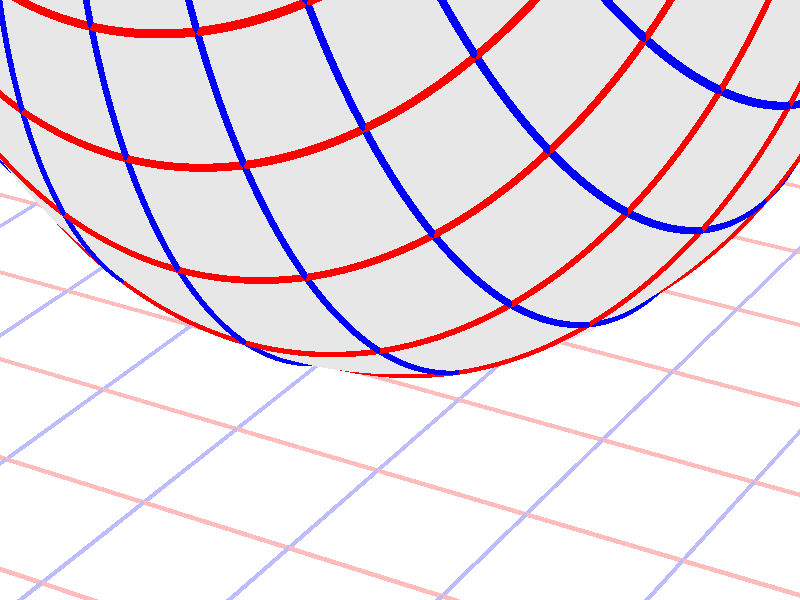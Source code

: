 #version 3.7;
global_settings{assumed_gamma 1.0}
camera{perspective location <16.275953626987476496879026, 9.396926207859083390872001, 6.840402866513374036117057> right <0.133333333333333331482962, -0.230940107675850353485814, -0.000000000000000000000000> up <-0.044429719908903583802662, -0.025651510749425152774217, 0.140953893117886280839102> direction <0.813797681349373802639491, 0.469846310392954158441370, 0.342020143325668712908083> sky <-0.296198132726023855010311, -0.171010071662834328698466, 0.939692620785908427905042> look_at <15.462155945638102139128023, 8.927079897466128954874875, 6.498382723187705600764730>}
light_source{<16.275953626987476496879026, 9.396926207859083390872001, 6.840402866513374036117057> rgb<1.0,1.0,1.0>}
background{rgb<1,1,1>}
union{object{sphere{<0.000000000000000000000000, 0.000000000000000000000000, 3.442151056285704058268493>,3.584467030715833946175053} pigment{rgbft<0.8,0.8,0.8,0.2,0.2>}}object{union{cylinder{<-50.000000000000000000000000, 50.000000000000000000000000, 0.000000000000000000000000>,<-50.000000000000000000000000, -50.000000000000000000000000, 0.000000000000000000000000>,0.010000000000000000208167}cylinder{<-49.000000000000000000000000, 50.000000000000000000000000, 0.000000000000000000000000>,<-49.000000000000000000000000, -50.000000000000000000000000, 0.000000000000000000000000>,0.010000000000000000208167}cylinder{<-48.000000000000000000000000, 50.000000000000000000000000, 0.000000000000000000000000>,<-48.000000000000000000000000, -50.000000000000000000000000, 0.000000000000000000000000>,0.010000000000000000208167}cylinder{<-47.000000000000000000000000, 50.000000000000000000000000, 0.000000000000000000000000>,<-47.000000000000000000000000, -50.000000000000000000000000, 0.000000000000000000000000>,0.010000000000000000208167}cylinder{<-46.000000000000000000000000, 50.000000000000000000000000, 0.000000000000000000000000>,<-46.000000000000000000000000, -50.000000000000000000000000, 0.000000000000000000000000>,0.010000000000000000208167}cylinder{<-45.000000000000000000000000, 50.000000000000000000000000, 0.000000000000000000000000>,<-45.000000000000000000000000, -50.000000000000000000000000, 0.000000000000000000000000>,0.010000000000000000208167}cylinder{<-44.000000000000000000000000, 50.000000000000000000000000, 0.000000000000000000000000>,<-44.000000000000000000000000, -50.000000000000000000000000, 0.000000000000000000000000>,0.010000000000000000208167}cylinder{<-43.000000000000000000000000, 50.000000000000000000000000, 0.000000000000000000000000>,<-43.000000000000000000000000, -50.000000000000000000000000, 0.000000000000000000000000>,0.010000000000000000208167}cylinder{<-42.000000000000000000000000, 50.000000000000000000000000, 0.000000000000000000000000>,<-42.000000000000000000000000, -50.000000000000000000000000, 0.000000000000000000000000>,0.010000000000000000208167}cylinder{<-41.000000000000000000000000, 50.000000000000000000000000, 0.000000000000000000000000>,<-41.000000000000000000000000, -50.000000000000000000000000, 0.000000000000000000000000>,0.010000000000000000208167}cylinder{<-40.000000000000000000000000, 50.000000000000000000000000, 0.000000000000000000000000>,<-40.000000000000000000000000, -50.000000000000000000000000, 0.000000000000000000000000>,0.010000000000000000208167}cylinder{<-39.000000000000000000000000, 50.000000000000000000000000, 0.000000000000000000000000>,<-39.000000000000000000000000, -50.000000000000000000000000, 0.000000000000000000000000>,0.010000000000000000208167}cylinder{<-38.000000000000000000000000, 50.000000000000000000000000, 0.000000000000000000000000>,<-38.000000000000000000000000, -50.000000000000000000000000, 0.000000000000000000000000>,0.010000000000000000208167}cylinder{<-37.000000000000000000000000, 50.000000000000000000000000, 0.000000000000000000000000>,<-37.000000000000000000000000, -50.000000000000000000000000, 0.000000000000000000000000>,0.010000000000000000208167}cylinder{<-36.000000000000000000000000, 50.000000000000000000000000, 0.000000000000000000000000>,<-36.000000000000000000000000, -50.000000000000000000000000, 0.000000000000000000000000>,0.010000000000000000208167}cylinder{<-35.000000000000000000000000, 50.000000000000000000000000, 0.000000000000000000000000>,<-35.000000000000000000000000, -50.000000000000000000000000, 0.000000000000000000000000>,0.010000000000000000208167}cylinder{<-34.000000000000000000000000, 50.000000000000000000000000, 0.000000000000000000000000>,<-34.000000000000000000000000, -50.000000000000000000000000, 0.000000000000000000000000>,0.010000000000000000208167}cylinder{<-33.000000000000000000000000, 50.000000000000000000000000, 0.000000000000000000000000>,<-33.000000000000000000000000, -50.000000000000000000000000, 0.000000000000000000000000>,0.010000000000000000208167}cylinder{<-32.000000000000000000000000, 50.000000000000000000000000, 0.000000000000000000000000>,<-32.000000000000000000000000, -50.000000000000000000000000, 0.000000000000000000000000>,0.010000000000000000208167}cylinder{<-31.000000000000000000000000, 50.000000000000000000000000, 0.000000000000000000000000>,<-31.000000000000000000000000, -50.000000000000000000000000, 0.000000000000000000000000>,0.010000000000000000208167}cylinder{<-30.000000000000000000000000, 50.000000000000000000000000, 0.000000000000000000000000>,<-30.000000000000000000000000, -50.000000000000000000000000, 0.000000000000000000000000>,0.010000000000000000208167}cylinder{<-29.000000000000000000000000, 50.000000000000000000000000, 0.000000000000000000000000>,<-29.000000000000000000000000, -50.000000000000000000000000, 0.000000000000000000000000>,0.010000000000000000208167}cylinder{<-28.000000000000000000000000, 50.000000000000000000000000, 0.000000000000000000000000>,<-28.000000000000000000000000, -50.000000000000000000000000, 0.000000000000000000000000>,0.010000000000000000208167}cylinder{<-27.000000000000000000000000, 50.000000000000000000000000, 0.000000000000000000000000>,<-27.000000000000000000000000, -50.000000000000000000000000, 0.000000000000000000000000>,0.010000000000000000208167}cylinder{<-26.000000000000000000000000, 50.000000000000000000000000, 0.000000000000000000000000>,<-26.000000000000000000000000, -50.000000000000000000000000, 0.000000000000000000000000>,0.010000000000000000208167}cylinder{<-25.000000000000000000000000, 50.000000000000000000000000, 0.000000000000000000000000>,<-25.000000000000000000000000, -50.000000000000000000000000, 0.000000000000000000000000>,0.010000000000000000208167}cylinder{<-24.000000000000000000000000, 50.000000000000000000000000, 0.000000000000000000000000>,<-24.000000000000000000000000, -50.000000000000000000000000, 0.000000000000000000000000>,0.010000000000000000208167}cylinder{<-23.000000000000000000000000, 50.000000000000000000000000, 0.000000000000000000000000>,<-23.000000000000000000000000, -50.000000000000000000000000, 0.000000000000000000000000>,0.010000000000000000208167}cylinder{<-22.000000000000000000000000, 50.000000000000000000000000, 0.000000000000000000000000>,<-22.000000000000000000000000, -50.000000000000000000000000, 0.000000000000000000000000>,0.010000000000000000208167}cylinder{<-21.000000000000000000000000, 50.000000000000000000000000, 0.000000000000000000000000>,<-21.000000000000000000000000, -50.000000000000000000000000, 0.000000000000000000000000>,0.010000000000000000208167}cylinder{<-20.000000000000000000000000, 50.000000000000000000000000, 0.000000000000000000000000>,<-20.000000000000000000000000, -50.000000000000000000000000, 0.000000000000000000000000>,0.010000000000000000208167}cylinder{<-19.000000000000000000000000, 50.000000000000000000000000, 0.000000000000000000000000>,<-19.000000000000000000000000, -50.000000000000000000000000, 0.000000000000000000000000>,0.010000000000000000208167}cylinder{<-18.000000000000000000000000, 50.000000000000000000000000, 0.000000000000000000000000>,<-18.000000000000000000000000, -50.000000000000000000000000, 0.000000000000000000000000>,0.010000000000000000208167}cylinder{<-17.000000000000000000000000, 50.000000000000000000000000, 0.000000000000000000000000>,<-17.000000000000000000000000, -50.000000000000000000000000, 0.000000000000000000000000>,0.010000000000000000208167}cylinder{<-16.000000000000000000000000, 50.000000000000000000000000, 0.000000000000000000000000>,<-16.000000000000000000000000, -50.000000000000000000000000, 0.000000000000000000000000>,0.010000000000000000208167}cylinder{<-15.000000000000000000000000, 50.000000000000000000000000, 0.000000000000000000000000>,<-15.000000000000000000000000, -50.000000000000000000000000, 0.000000000000000000000000>,0.010000000000000000208167}cylinder{<-14.000000000000000000000000, 50.000000000000000000000000, 0.000000000000000000000000>,<-14.000000000000000000000000, -50.000000000000000000000000, 0.000000000000000000000000>,0.010000000000000000208167}cylinder{<-13.000000000000000000000000, 50.000000000000000000000000, 0.000000000000000000000000>,<-13.000000000000000000000000, -50.000000000000000000000000, 0.000000000000000000000000>,0.010000000000000000208167}cylinder{<-12.000000000000000000000000, 50.000000000000000000000000, 0.000000000000000000000000>,<-12.000000000000000000000000, -50.000000000000000000000000, 0.000000000000000000000000>,0.010000000000000000208167}cylinder{<-11.000000000000000000000000, 50.000000000000000000000000, 0.000000000000000000000000>,<-11.000000000000000000000000, -50.000000000000000000000000, 0.000000000000000000000000>,0.010000000000000000208167}cylinder{<-10.000000000000000000000000, 50.000000000000000000000000, 0.000000000000000000000000>,<-10.000000000000000000000000, -50.000000000000000000000000, 0.000000000000000000000000>,0.010000000000000000208167}cylinder{<-9.000000000000000000000000, 50.000000000000000000000000, 0.000000000000000000000000>,<-9.000000000000000000000000, -50.000000000000000000000000, 0.000000000000000000000000>,0.010000000000000000208167}cylinder{<-8.000000000000000000000000, 50.000000000000000000000000, 0.000000000000000000000000>,<-8.000000000000000000000000, -50.000000000000000000000000, 0.000000000000000000000000>,0.010000000000000000208167}cylinder{<-7.000000000000000000000000, 50.000000000000000000000000, 0.000000000000000000000000>,<-7.000000000000000000000000, -50.000000000000000000000000, 0.000000000000000000000000>,0.010000000000000000208167}cylinder{<-6.000000000000000000000000, 50.000000000000000000000000, 0.000000000000000000000000>,<-6.000000000000000000000000, -50.000000000000000000000000, 0.000000000000000000000000>,0.010000000000000000208167}cylinder{<-5.000000000000000000000000, 50.000000000000000000000000, 0.000000000000000000000000>,<-5.000000000000000000000000, -50.000000000000000000000000, 0.000000000000000000000000>,0.010000000000000000208167}cylinder{<-4.000000000000000000000000, 50.000000000000000000000000, 0.000000000000000000000000>,<-4.000000000000000000000000, -50.000000000000000000000000, 0.000000000000000000000000>,0.010000000000000000208167}cylinder{<-3.000000000000000000000000, 50.000000000000000000000000, 0.000000000000000000000000>,<-3.000000000000000000000000, -50.000000000000000000000000, 0.000000000000000000000000>,0.010000000000000000208167}cylinder{<-2.000000000000000000000000, 50.000000000000000000000000, 0.000000000000000000000000>,<-2.000000000000000000000000, -50.000000000000000000000000, 0.000000000000000000000000>,0.010000000000000000208167}cylinder{<-1.000000000000000000000000, 50.000000000000000000000000, 0.000000000000000000000000>,<-1.000000000000000000000000, -50.000000000000000000000000, 0.000000000000000000000000>,0.010000000000000000208167}cylinder{<0.000000000000000000000000, 50.000000000000000000000000, 0.000000000000000000000000>,<0.000000000000000000000000, -50.000000000000000000000000, 0.000000000000000000000000>,0.010000000000000000208167}cylinder{<1.000000000000000000000000, 50.000000000000000000000000, 0.000000000000000000000000>,<1.000000000000000000000000, -50.000000000000000000000000, 0.000000000000000000000000>,0.010000000000000000208167}cylinder{<2.000000000000000000000000, 50.000000000000000000000000, 0.000000000000000000000000>,<2.000000000000000000000000, -50.000000000000000000000000, 0.000000000000000000000000>,0.010000000000000000208167}cylinder{<3.000000000000000000000000, 50.000000000000000000000000, 0.000000000000000000000000>,<3.000000000000000000000000, -50.000000000000000000000000, 0.000000000000000000000000>,0.010000000000000000208167}cylinder{<4.000000000000000000000000, 50.000000000000000000000000, 0.000000000000000000000000>,<4.000000000000000000000000, -50.000000000000000000000000, 0.000000000000000000000000>,0.010000000000000000208167}cylinder{<5.000000000000000000000000, 50.000000000000000000000000, 0.000000000000000000000000>,<5.000000000000000000000000, -50.000000000000000000000000, 0.000000000000000000000000>,0.010000000000000000208167}cylinder{<6.000000000000000000000000, 50.000000000000000000000000, 0.000000000000000000000000>,<6.000000000000000000000000, -50.000000000000000000000000, 0.000000000000000000000000>,0.010000000000000000208167}cylinder{<7.000000000000000000000000, 50.000000000000000000000000, 0.000000000000000000000000>,<7.000000000000000000000000, -50.000000000000000000000000, 0.000000000000000000000000>,0.010000000000000000208167}cylinder{<8.000000000000000000000000, 50.000000000000000000000000, 0.000000000000000000000000>,<8.000000000000000000000000, -50.000000000000000000000000, 0.000000000000000000000000>,0.010000000000000000208167}cylinder{<9.000000000000000000000000, 50.000000000000000000000000, 0.000000000000000000000000>,<9.000000000000000000000000, -50.000000000000000000000000, 0.000000000000000000000000>,0.010000000000000000208167}cylinder{<10.000000000000000000000000, 50.000000000000000000000000, 0.000000000000000000000000>,<10.000000000000000000000000, -50.000000000000000000000000, 0.000000000000000000000000>,0.010000000000000000208167}cylinder{<11.000000000000000000000000, 50.000000000000000000000000, 0.000000000000000000000000>,<11.000000000000000000000000, -50.000000000000000000000000, 0.000000000000000000000000>,0.010000000000000000208167}cylinder{<12.000000000000000000000000, 50.000000000000000000000000, 0.000000000000000000000000>,<12.000000000000000000000000, -50.000000000000000000000000, 0.000000000000000000000000>,0.010000000000000000208167}cylinder{<13.000000000000000000000000, 50.000000000000000000000000, 0.000000000000000000000000>,<13.000000000000000000000000, -50.000000000000000000000000, 0.000000000000000000000000>,0.010000000000000000208167}cylinder{<14.000000000000000000000000, 50.000000000000000000000000, 0.000000000000000000000000>,<14.000000000000000000000000, -50.000000000000000000000000, 0.000000000000000000000000>,0.010000000000000000208167}cylinder{<15.000000000000000000000000, 50.000000000000000000000000, 0.000000000000000000000000>,<15.000000000000000000000000, -50.000000000000000000000000, 0.000000000000000000000000>,0.010000000000000000208167}cylinder{<16.000000000000000000000000, 50.000000000000000000000000, 0.000000000000000000000000>,<16.000000000000000000000000, -50.000000000000000000000000, 0.000000000000000000000000>,0.010000000000000000208167}cylinder{<17.000000000000000000000000, 50.000000000000000000000000, 0.000000000000000000000000>,<17.000000000000000000000000, -50.000000000000000000000000, 0.000000000000000000000000>,0.010000000000000000208167}cylinder{<18.000000000000000000000000, 50.000000000000000000000000, 0.000000000000000000000000>,<18.000000000000000000000000, -50.000000000000000000000000, 0.000000000000000000000000>,0.010000000000000000208167}cylinder{<19.000000000000000000000000, 50.000000000000000000000000, 0.000000000000000000000000>,<19.000000000000000000000000, -50.000000000000000000000000, 0.000000000000000000000000>,0.010000000000000000208167}cylinder{<20.000000000000000000000000, 50.000000000000000000000000, 0.000000000000000000000000>,<20.000000000000000000000000, -50.000000000000000000000000, 0.000000000000000000000000>,0.010000000000000000208167}cylinder{<21.000000000000000000000000, 50.000000000000000000000000, 0.000000000000000000000000>,<21.000000000000000000000000, -50.000000000000000000000000, 0.000000000000000000000000>,0.010000000000000000208167}cylinder{<22.000000000000000000000000, 50.000000000000000000000000, 0.000000000000000000000000>,<22.000000000000000000000000, -50.000000000000000000000000, 0.000000000000000000000000>,0.010000000000000000208167}cylinder{<23.000000000000000000000000, 50.000000000000000000000000, 0.000000000000000000000000>,<23.000000000000000000000000, -50.000000000000000000000000, 0.000000000000000000000000>,0.010000000000000000208167}cylinder{<24.000000000000000000000000, 50.000000000000000000000000, 0.000000000000000000000000>,<24.000000000000000000000000, -50.000000000000000000000000, 0.000000000000000000000000>,0.010000000000000000208167}cylinder{<25.000000000000000000000000, 50.000000000000000000000000, 0.000000000000000000000000>,<25.000000000000000000000000, -50.000000000000000000000000, 0.000000000000000000000000>,0.010000000000000000208167}cylinder{<26.000000000000000000000000, 50.000000000000000000000000, 0.000000000000000000000000>,<26.000000000000000000000000, -50.000000000000000000000000, 0.000000000000000000000000>,0.010000000000000000208167}cylinder{<27.000000000000000000000000, 50.000000000000000000000000, 0.000000000000000000000000>,<27.000000000000000000000000, -50.000000000000000000000000, 0.000000000000000000000000>,0.010000000000000000208167}cylinder{<28.000000000000000000000000, 50.000000000000000000000000, 0.000000000000000000000000>,<28.000000000000000000000000, -50.000000000000000000000000, 0.000000000000000000000000>,0.010000000000000000208167}cylinder{<29.000000000000000000000000, 50.000000000000000000000000, 0.000000000000000000000000>,<29.000000000000000000000000, -50.000000000000000000000000, 0.000000000000000000000000>,0.010000000000000000208167}cylinder{<30.000000000000000000000000, 50.000000000000000000000000, 0.000000000000000000000000>,<30.000000000000000000000000, -50.000000000000000000000000, 0.000000000000000000000000>,0.010000000000000000208167}cylinder{<31.000000000000000000000000, 50.000000000000000000000000, 0.000000000000000000000000>,<31.000000000000000000000000, -50.000000000000000000000000, 0.000000000000000000000000>,0.010000000000000000208167}cylinder{<32.000000000000000000000000, 50.000000000000000000000000, 0.000000000000000000000000>,<32.000000000000000000000000, -50.000000000000000000000000, 0.000000000000000000000000>,0.010000000000000000208167}cylinder{<33.000000000000000000000000, 50.000000000000000000000000, 0.000000000000000000000000>,<33.000000000000000000000000, -50.000000000000000000000000, 0.000000000000000000000000>,0.010000000000000000208167}cylinder{<34.000000000000000000000000, 50.000000000000000000000000, 0.000000000000000000000000>,<34.000000000000000000000000, -50.000000000000000000000000, 0.000000000000000000000000>,0.010000000000000000208167}cylinder{<35.000000000000000000000000, 50.000000000000000000000000, 0.000000000000000000000000>,<35.000000000000000000000000, -50.000000000000000000000000, 0.000000000000000000000000>,0.010000000000000000208167}cylinder{<36.000000000000000000000000, 50.000000000000000000000000, 0.000000000000000000000000>,<36.000000000000000000000000, -50.000000000000000000000000, 0.000000000000000000000000>,0.010000000000000000208167}cylinder{<37.000000000000000000000000, 50.000000000000000000000000, 0.000000000000000000000000>,<37.000000000000000000000000, -50.000000000000000000000000, 0.000000000000000000000000>,0.010000000000000000208167}cylinder{<38.000000000000000000000000, 50.000000000000000000000000, 0.000000000000000000000000>,<38.000000000000000000000000, -50.000000000000000000000000, 0.000000000000000000000000>,0.010000000000000000208167}cylinder{<39.000000000000000000000000, 50.000000000000000000000000, 0.000000000000000000000000>,<39.000000000000000000000000, -50.000000000000000000000000, 0.000000000000000000000000>,0.010000000000000000208167}cylinder{<40.000000000000000000000000, 50.000000000000000000000000, 0.000000000000000000000000>,<40.000000000000000000000000, -50.000000000000000000000000, 0.000000000000000000000000>,0.010000000000000000208167}cylinder{<41.000000000000000000000000, 50.000000000000000000000000, 0.000000000000000000000000>,<41.000000000000000000000000, -50.000000000000000000000000, 0.000000000000000000000000>,0.010000000000000000208167}cylinder{<42.000000000000000000000000, 50.000000000000000000000000, 0.000000000000000000000000>,<42.000000000000000000000000, -50.000000000000000000000000, 0.000000000000000000000000>,0.010000000000000000208167}cylinder{<43.000000000000000000000000, 50.000000000000000000000000, 0.000000000000000000000000>,<43.000000000000000000000000, -50.000000000000000000000000, 0.000000000000000000000000>,0.010000000000000000208167}cylinder{<44.000000000000000000000000, 50.000000000000000000000000, 0.000000000000000000000000>,<44.000000000000000000000000, -50.000000000000000000000000, 0.000000000000000000000000>,0.010000000000000000208167}cylinder{<45.000000000000000000000000, 50.000000000000000000000000, 0.000000000000000000000000>,<45.000000000000000000000000, -50.000000000000000000000000, 0.000000000000000000000000>,0.010000000000000000208167}cylinder{<46.000000000000000000000000, 50.000000000000000000000000, 0.000000000000000000000000>,<46.000000000000000000000000, -50.000000000000000000000000, 0.000000000000000000000000>,0.010000000000000000208167}cylinder{<47.000000000000000000000000, 50.000000000000000000000000, 0.000000000000000000000000>,<47.000000000000000000000000, -50.000000000000000000000000, 0.000000000000000000000000>,0.010000000000000000208167}cylinder{<48.000000000000000000000000, 50.000000000000000000000000, 0.000000000000000000000000>,<48.000000000000000000000000, -50.000000000000000000000000, 0.000000000000000000000000>,0.010000000000000000208167}cylinder{<49.000000000000000000000000, 50.000000000000000000000000, 0.000000000000000000000000>,<49.000000000000000000000000, -50.000000000000000000000000, 0.000000000000000000000000>,0.010000000000000000208167}cylinder{<50.000000000000000000000000, 50.000000000000000000000000, 0.000000000000000000000000>,<50.000000000000000000000000, -50.000000000000000000000000, 0.000000000000000000000000>,0.010000000000000000208167}} pigment{rgb<1.0,0.5,0.5>}}object{union{cylinder{<50.000000000000000000000000, -50.000000000000000000000000, 0.000000000000000000000000>,<-50.000000000000000000000000, -50.000000000000000000000000, 0.000000000000000000000000>,0.010000000000000000208167}cylinder{<50.000000000000000000000000, -49.000000000000000000000000, 0.000000000000000000000000>,<-50.000000000000000000000000, -49.000000000000000000000000, 0.000000000000000000000000>,0.010000000000000000208167}cylinder{<50.000000000000000000000000, -48.000000000000000000000000, 0.000000000000000000000000>,<-50.000000000000000000000000, -48.000000000000000000000000, 0.000000000000000000000000>,0.010000000000000000208167}cylinder{<50.000000000000000000000000, -47.000000000000000000000000, 0.000000000000000000000000>,<-50.000000000000000000000000, -47.000000000000000000000000, 0.000000000000000000000000>,0.010000000000000000208167}cylinder{<50.000000000000000000000000, -46.000000000000000000000000, 0.000000000000000000000000>,<-50.000000000000000000000000, -46.000000000000000000000000, 0.000000000000000000000000>,0.010000000000000000208167}cylinder{<50.000000000000000000000000, -45.000000000000000000000000, 0.000000000000000000000000>,<-50.000000000000000000000000, -45.000000000000000000000000, 0.000000000000000000000000>,0.010000000000000000208167}cylinder{<50.000000000000000000000000, -44.000000000000000000000000, 0.000000000000000000000000>,<-50.000000000000000000000000, -44.000000000000000000000000, 0.000000000000000000000000>,0.010000000000000000208167}cylinder{<50.000000000000000000000000, -43.000000000000000000000000, 0.000000000000000000000000>,<-50.000000000000000000000000, -43.000000000000000000000000, 0.000000000000000000000000>,0.010000000000000000208167}cylinder{<50.000000000000000000000000, -42.000000000000000000000000, 0.000000000000000000000000>,<-50.000000000000000000000000, -42.000000000000000000000000, 0.000000000000000000000000>,0.010000000000000000208167}cylinder{<50.000000000000000000000000, -41.000000000000000000000000, 0.000000000000000000000000>,<-50.000000000000000000000000, -41.000000000000000000000000, 0.000000000000000000000000>,0.010000000000000000208167}cylinder{<50.000000000000000000000000, -40.000000000000000000000000, 0.000000000000000000000000>,<-50.000000000000000000000000, -40.000000000000000000000000, 0.000000000000000000000000>,0.010000000000000000208167}cylinder{<50.000000000000000000000000, -39.000000000000000000000000, 0.000000000000000000000000>,<-50.000000000000000000000000, -39.000000000000000000000000, 0.000000000000000000000000>,0.010000000000000000208167}cylinder{<50.000000000000000000000000, -38.000000000000000000000000, 0.000000000000000000000000>,<-50.000000000000000000000000, -38.000000000000000000000000, 0.000000000000000000000000>,0.010000000000000000208167}cylinder{<50.000000000000000000000000, -37.000000000000000000000000, 0.000000000000000000000000>,<-50.000000000000000000000000, -37.000000000000000000000000, 0.000000000000000000000000>,0.010000000000000000208167}cylinder{<50.000000000000000000000000, -36.000000000000000000000000, 0.000000000000000000000000>,<-50.000000000000000000000000, -36.000000000000000000000000, 0.000000000000000000000000>,0.010000000000000000208167}cylinder{<50.000000000000000000000000, -35.000000000000000000000000, 0.000000000000000000000000>,<-50.000000000000000000000000, -35.000000000000000000000000, 0.000000000000000000000000>,0.010000000000000000208167}cylinder{<50.000000000000000000000000, -34.000000000000000000000000, 0.000000000000000000000000>,<-50.000000000000000000000000, -34.000000000000000000000000, 0.000000000000000000000000>,0.010000000000000000208167}cylinder{<50.000000000000000000000000, -33.000000000000000000000000, 0.000000000000000000000000>,<-50.000000000000000000000000, -33.000000000000000000000000, 0.000000000000000000000000>,0.010000000000000000208167}cylinder{<50.000000000000000000000000, -32.000000000000000000000000, 0.000000000000000000000000>,<-50.000000000000000000000000, -32.000000000000000000000000, 0.000000000000000000000000>,0.010000000000000000208167}cylinder{<50.000000000000000000000000, -31.000000000000000000000000, 0.000000000000000000000000>,<-50.000000000000000000000000, -31.000000000000000000000000, 0.000000000000000000000000>,0.010000000000000000208167}cylinder{<50.000000000000000000000000, -30.000000000000000000000000, 0.000000000000000000000000>,<-50.000000000000000000000000, -30.000000000000000000000000, 0.000000000000000000000000>,0.010000000000000000208167}cylinder{<50.000000000000000000000000, -29.000000000000000000000000, 0.000000000000000000000000>,<-50.000000000000000000000000, -29.000000000000000000000000, 0.000000000000000000000000>,0.010000000000000000208167}cylinder{<50.000000000000000000000000, -28.000000000000000000000000, 0.000000000000000000000000>,<-50.000000000000000000000000, -28.000000000000000000000000, 0.000000000000000000000000>,0.010000000000000000208167}cylinder{<50.000000000000000000000000, -27.000000000000000000000000, 0.000000000000000000000000>,<-50.000000000000000000000000, -27.000000000000000000000000, 0.000000000000000000000000>,0.010000000000000000208167}cylinder{<50.000000000000000000000000, -26.000000000000000000000000, 0.000000000000000000000000>,<-50.000000000000000000000000, -26.000000000000000000000000, 0.000000000000000000000000>,0.010000000000000000208167}cylinder{<50.000000000000000000000000, -25.000000000000000000000000, 0.000000000000000000000000>,<-50.000000000000000000000000, -25.000000000000000000000000, 0.000000000000000000000000>,0.010000000000000000208167}cylinder{<50.000000000000000000000000, -24.000000000000000000000000, 0.000000000000000000000000>,<-50.000000000000000000000000, -24.000000000000000000000000, 0.000000000000000000000000>,0.010000000000000000208167}cylinder{<50.000000000000000000000000, -23.000000000000000000000000, 0.000000000000000000000000>,<-50.000000000000000000000000, -23.000000000000000000000000, 0.000000000000000000000000>,0.010000000000000000208167}cylinder{<50.000000000000000000000000, -22.000000000000000000000000, 0.000000000000000000000000>,<-50.000000000000000000000000, -22.000000000000000000000000, 0.000000000000000000000000>,0.010000000000000000208167}cylinder{<50.000000000000000000000000, -21.000000000000000000000000, 0.000000000000000000000000>,<-50.000000000000000000000000, -21.000000000000000000000000, 0.000000000000000000000000>,0.010000000000000000208167}cylinder{<50.000000000000000000000000, -20.000000000000000000000000, 0.000000000000000000000000>,<-50.000000000000000000000000, -20.000000000000000000000000, 0.000000000000000000000000>,0.010000000000000000208167}cylinder{<50.000000000000000000000000, -19.000000000000000000000000, 0.000000000000000000000000>,<-50.000000000000000000000000, -19.000000000000000000000000, 0.000000000000000000000000>,0.010000000000000000208167}cylinder{<50.000000000000000000000000, -18.000000000000000000000000, 0.000000000000000000000000>,<-50.000000000000000000000000, -18.000000000000000000000000, 0.000000000000000000000000>,0.010000000000000000208167}cylinder{<50.000000000000000000000000, -17.000000000000000000000000, 0.000000000000000000000000>,<-50.000000000000000000000000, -17.000000000000000000000000, 0.000000000000000000000000>,0.010000000000000000208167}cylinder{<50.000000000000000000000000, -16.000000000000000000000000, 0.000000000000000000000000>,<-50.000000000000000000000000, -16.000000000000000000000000, 0.000000000000000000000000>,0.010000000000000000208167}cylinder{<50.000000000000000000000000, -15.000000000000000000000000, 0.000000000000000000000000>,<-50.000000000000000000000000, -15.000000000000000000000000, 0.000000000000000000000000>,0.010000000000000000208167}cylinder{<50.000000000000000000000000, -14.000000000000000000000000, 0.000000000000000000000000>,<-50.000000000000000000000000, -14.000000000000000000000000, 0.000000000000000000000000>,0.010000000000000000208167}cylinder{<50.000000000000000000000000, -13.000000000000000000000000, 0.000000000000000000000000>,<-50.000000000000000000000000, -13.000000000000000000000000, 0.000000000000000000000000>,0.010000000000000000208167}cylinder{<50.000000000000000000000000, -12.000000000000000000000000, 0.000000000000000000000000>,<-50.000000000000000000000000, -12.000000000000000000000000, 0.000000000000000000000000>,0.010000000000000000208167}cylinder{<50.000000000000000000000000, -11.000000000000000000000000, 0.000000000000000000000000>,<-50.000000000000000000000000, -11.000000000000000000000000, 0.000000000000000000000000>,0.010000000000000000208167}cylinder{<50.000000000000000000000000, -10.000000000000000000000000, 0.000000000000000000000000>,<-50.000000000000000000000000, -10.000000000000000000000000, 0.000000000000000000000000>,0.010000000000000000208167}cylinder{<50.000000000000000000000000, -9.000000000000000000000000, 0.000000000000000000000000>,<-50.000000000000000000000000, -9.000000000000000000000000, 0.000000000000000000000000>,0.010000000000000000208167}cylinder{<50.000000000000000000000000, -8.000000000000000000000000, 0.000000000000000000000000>,<-50.000000000000000000000000, -8.000000000000000000000000, 0.000000000000000000000000>,0.010000000000000000208167}cylinder{<50.000000000000000000000000, -7.000000000000000000000000, 0.000000000000000000000000>,<-50.000000000000000000000000, -7.000000000000000000000000, 0.000000000000000000000000>,0.010000000000000000208167}cylinder{<50.000000000000000000000000, -6.000000000000000000000000, 0.000000000000000000000000>,<-50.000000000000000000000000, -6.000000000000000000000000, 0.000000000000000000000000>,0.010000000000000000208167}cylinder{<50.000000000000000000000000, -5.000000000000000000000000, 0.000000000000000000000000>,<-50.000000000000000000000000, -5.000000000000000000000000, 0.000000000000000000000000>,0.010000000000000000208167}cylinder{<50.000000000000000000000000, -4.000000000000000000000000, 0.000000000000000000000000>,<-50.000000000000000000000000, -4.000000000000000000000000, 0.000000000000000000000000>,0.010000000000000000208167}cylinder{<50.000000000000000000000000, -3.000000000000000000000000, 0.000000000000000000000000>,<-50.000000000000000000000000, -3.000000000000000000000000, 0.000000000000000000000000>,0.010000000000000000208167}cylinder{<50.000000000000000000000000, -2.000000000000000000000000, 0.000000000000000000000000>,<-50.000000000000000000000000, -2.000000000000000000000000, 0.000000000000000000000000>,0.010000000000000000208167}cylinder{<50.000000000000000000000000, -1.000000000000000000000000, 0.000000000000000000000000>,<-50.000000000000000000000000, -1.000000000000000000000000, 0.000000000000000000000000>,0.010000000000000000208167}cylinder{<50.000000000000000000000000, 0.000000000000000000000000, 0.000000000000000000000000>,<-50.000000000000000000000000, 0.000000000000000000000000, 0.000000000000000000000000>,0.010000000000000000208167}cylinder{<50.000000000000000000000000, 1.000000000000000000000000, 0.000000000000000000000000>,<-50.000000000000000000000000, 1.000000000000000000000000, 0.000000000000000000000000>,0.010000000000000000208167}cylinder{<50.000000000000000000000000, 2.000000000000000000000000, 0.000000000000000000000000>,<-50.000000000000000000000000, 2.000000000000000000000000, 0.000000000000000000000000>,0.010000000000000000208167}cylinder{<50.000000000000000000000000, 3.000000000000000000000000, 0.000000000000000000000000>,<-50.000000000000000000000000, 3.000000000000000000000000, 0.000000000000000000000000>,0.010000000000000000208167}cylinder{<50.000000000000000000000000, 4.000000000000000000000000, 0.000000000000000000000000>,<-50.000000000000000000000000, 4.000000000000000000000000, 0.000000000000000000000000>,0.010000000000000000208167}cylinder{<50.000000000000000000000000, 5.000000000000000000000000, 0.000000000000000000000000>,<-50.000000000000000000000000, 5.000000000000000000000000, 0.000000000000000000000000>,0.010000000000000000208167}cylinder{<50.000000000000000000000000, 6.000000000000000000000000, 0.000000000000000000000000>,<-50.000000000000000000000000, 6.000000000000000000000000, 0.000000000000000000000000>,0.010000000000000000208167}cylinder{<50.000000000000000000000000, 7.000000000000000000000000, 0.000000000000000000000000>,<-50.000000000000000000000000, 7.000000000000000000000000, 0.000000000000000000000000>,0.010000000000000000208167}cylinder{<50.000000000000000000000000, 8.000000000000000000000000, 0.000000000000000000000000>,<-50.000000000000000000000000, 8.000000000000000000000000, 0.000000000000000000000000>,0.010000000000000000208167}cylinder{<50.000000000000000000000000, 9.000000000000000000000000, 0.000000000000000000000000>,<-50.000000000000000000000000, 9.000000000000000000000000, 0.000000000000000000000000>,0.010000000000000000208167}cylinder{<50.000000000000000000000000, 10.000000000000000000000000, 0.000000000000000000000000>,<-50.000000000000000000000000, 10.000000000000000000000000, 0.000000000000000000000000>,0.010000000000000000208167}cylinder{<50.000000000000000000000000, 11.000000000000000000000000, 0.000000000000000000000000>,<-50.000000000000000000000000, 11.000000000000000000000000, 0.000000000000000000000000>,0.010000000000000000208167}cylinder{<50.000000000000000000000000, 12.000000000000000000000000, 0.000000000000000000000000>,<-50.000000000000000000000000, 12.000000000000000000000000, 0.000000000000000000000000>,0.010000000000000000208167}cylinder{<50.000000000000000000000000, 13.000000000000000000000000, 0.000000000000000000000000>,<-50.000000000000000000000000, 13.000000000000000000000000, 0.000000000000000000000000>,0.010000000000000000208167}cylinder{<50.000000000000000000000000, 14.000000000000000000000000, 0.000000000000000000000000>,<-50.000000000000000000000000, 14.000000000000000000000000, 0.000000000000000000000000>,0.010000000000000000208167}cylinder{<50.000000000000000000000000, 15.000000000000000000000000, 0.000000000000000000000000>,<-50.000000000000000000000000, 15.000000000000000000000000, 0.000000000000000000000000>,0.010000000000000000208167}cylinder{<50.000000000000000000000000, 16.000000000000000000000000, 0.000000000000000000000000>,<-50.000000000000000000000000, 16.000000000000000000000000, 0.000000000000000000000000>,0.010000000000000000208167}cylinder{<50.000000000000000000000000, 17.000000000000000000000000, 0.000000000000000000000000>,<-50.000000000000000000000000, 17.000000000000000000000000, 0.000000000000000000000000>,0.010000000000000000208167}cylinder{<50.000000000000000000000000, 18.000000000000000000000000, 0.000000000000000000000000>,<-50.000000000000000000000000, 18.000000000000000000000000, 0.000000000000000000000000>,0.010000000000000000208167}cylinder{<50.000000000000000000000000, 19.000000000000000000000000, 0.000000000000000000000000>,<-50.000000000000000000000000, 19.000000000000000000000000, 0.000000000000000000000000>,0.010000000000000000208167}cylinder{<50.000000000000000000000000, 20.000000000000000000000000, 0.000000000000000000000000>,<-50.000000000000000000000000, 20.000000000000000000000000, 0.000000000000000000000000>,0.010000000000000000208167}cylinder{<50.000000000000000000000000, 21.000000000000000000000000, 0.000000000000000000000000>,<-50.000000000000000000000000, 21.000000000000000000000000, 0.000000000000000000000000>,0.010000000000000000208167}cylinder{<50.000000000000000000000000, 22.000000000000000000000000, 0.000000000000000000000000>,<-50.000000000000000000000000, 22.000000000000000000000000, 0.000000000000000000000000>,0.010000000000000000208167}cylinder{<50.000000000000000000000000, 23.000000000000000000000000, 0.000000000000000000000000>,<-50.000000000000000000000000, 23.000000000000000000000000, 0.000000000000000000000000>,0.010000000000000000208167}cylinder{<50.000000000000000000000000, 24.000000000000000000000000, 0.000000000000000000000000>,<-50.000000000000000000000000, 24.000000000000000000000000, 0.000000000000000000000000>,0.010000000000000000208167}cylinder{<50.000000000000000000000000, 25.000000000000000000000000, 0.000000000000000000000000>,<-50.000000000000000000000000, 25.000000000000000000000000, 0.000000000000000000000000>,0.010000000000000000208167}cylinder{<50.000000000000000000000000, 26.000000000000000000000000, 0.000000000000000000000000>,<-50.000000000000000000000000, 26.000000000000000000000000, 0.000000000000000000000000>,0.010000000000000000208167}cylinder{<50.000000000000000000000000, 27.000000000000000000000000, 0.000000000000000000000000>,<-50.000000000000000000000000, 27.000000000000000000000000, 0.000000000000000000000000>,0.010000000000000000208167}cylinder{<50.000000000000000000000000, 28.000000000000000000000000, 0.000000000000000000000000>,<-50.000000000000000000000000, 28.000000000000000000000000, 0.000000000000000000000000>,0.010000000000000000208167}cylinder{<50.000000000000000000000000, 29.000000000000000000000000, 0.000000000000000000000000>,<-50.000000000000000000000000, 29.000000000000000000000000, 0.000000000000000000000000>,0.010000000000000000208167}cylinder{<50.000000000000000000000000, 30.000000000000000000000000, 0.000000000000000000000000>,<-50.000000000000000000000000, 30.000000000000000000000000, 0.000000000000000000000000>,0.010000000000000000208167}cylinder{<50.000000000000000000000000, 31.000000000000000000000000, 0.000000000000000000000000>,<-50.000000000000000000000000, 31.000000000000000000000000, 0.000000000000000000000000>,0.010000000000000000208167}cylinder{<50.000000000000000000000000, 32.000000000000000000000000, 0.000000000000000000000000>,<-50.000000000000000000000000, 32.000000000000000000000000, 0.000000000000000000000000>,0.010000000000000000208167}cylinder{<50.000000000000000000000000, 33.000000000000000000000000, 0.000000000000000000000000>,<-50.000000000000000000000000, 33.000000000000000000000000, 0.000000000000000000000000>,0.010000000000000000208167}cylinder{<50.000000000000000000000000, 34.000000000000000000000000, 0.000000000000000000000000>,<-50.000000000000000000000000, 34.000000000000000000000000, 0.000000000000000000000000>,0.010000000000000000208167}cylinder{<50.000000000000000000000000, 35.000000000000000000000000, 0.000000000000000000000000>,<-50.000000000000000000000000, 35.000000000000000000000000, 0.000000000000000000000000>,0.010000000000000000208167}cylinder{<50.000000000000000000000000, 36.000000000000000000000000, 0.000000000000000000000000>,<-50.000000000000000000000000, 36.000000000000000000000000, 0.000000000000000000000000>,0.010000000000000000208167}cylinder{<50.000000000000000000000000, 37.000000000000000000000000, 0.000000000000000000000000>,<-50.000000000000000000000000, 37.000000000000000000000000, 0.000000000000000000000000>,0.010000000000000000208167}cylinder{<50.000000000000000000000000, 38.000000000000000000000000, 0.000000000000000000000000>,<-50.000000000000000000000000, 38.000000000000000000000000, 0.000000000000000000000000>,0.010000000000000000208167}cylinder{<50.000000000000000000000000, 39.000000000000000000000000, 0.000000000000000000000000>,<-50.000000000000000000000000, 39.000000000000000000000000, 0.000000000000000000000000>,0.010000000000000000208167}cylinder{<50.000000000000000000000000, 40.000000000000000000000000, 0.000000000000000000000000>,<-50.000000000000000000000000, 40.000000000000000000000000, 0.000000000000000000000000>,0.010000000000000000208167}cylinder{<50.000000000000000000000000, 41.000000000000000000000000, 0.000000000000000000000000>,<-50.000000000000000000000000, 41.000000000000000000000000, 0.000000000000000000000000>,0.010000000000000000208167}cylinder{<50.000000000000000000000000, 42.000000000000000000000000, 0.000000000000000000000000>,<-50.000000000000000000000000, 42.000000000000000000000000, 0.000000000000000000000000>,0.010000000000000000208167}cylinder{<50.000000000000000000000000, 43.000000000000000000000000, 0.000000000000000000000000>,<-50.000000000000000000000000, 43.000000000000000000000000, 0.000000000000000000000000>,0.010000000000000000208167}cylinder{<50.000000000000000000000000, 44.000000000000000000000000, 0.000000000000000000000000>,<-50.000000000000000000000000, 44.000000000000000000000000, 0.000000000000000000000000>,0.010000000000000000208167}cylinder{<50.000000000000000000000000, 45.000000000000000000000000, 0.000000000000000000000000>,<-50.000000000000000000000000, 45.000000000000000000000000, 0.000000000000000000000000>,0.010000000000000000208167}cylinder{<50.000000000000000000000000, 46.000000000000000000000000, 0.000000000000000000000000>,<-50.000000000000000000000000, 46.000000000000000000000000, 0.000000000000000000000000>,0.010000000000000000208167}cylinder{<50.000000000000000000000000, 47.000000000000000000000000, 0.000000000000000000000000>,<-50.000000000000000000000000, 47.000000000000000000000000, 0.000000000000000000000000>,0.010000000000000000208167}cylinder{<50.000000000000000000000000, 48.000000000000000000000000, 0.000000000000000000000000>,<-50.000000000000000000000000, 48.000000000000000000000000, 0.000000000000000000000000>,0.010000000000000000208167}cylinder{<50.000000000000000000000000, 49.000000000000000000000000, 0.000000000000000000000000>,<-50.000000000000000000000000, 49.000000000000000000000000, 0.000000000000000000000000>,0.010000000000000000208167}cylinder{<50.000000000000000000000000, 50.000000000000000000000000, 0.000000000000000000000000>,<-50.000000000000000000000000, 50.000000000000000000000000, 0.000000000000000000000000>,0.010000000000000000208167}} pigment{rgb<0.5,0.5,1.0>}}sphere{<0.000000000000000000000000, 0.000000000000000000000000, 7.026618087001538448532756>,0.050000000000000002775558}object{union{object{torus{0.498831898953162156118424,0.020000000000000000416334} matrix <0.990269225076648829109160, -0.000000000000000000000000, 0.139164872960432561832533, 0.139164872960432561832533, 0.000000000000000000000000, -0.990269225076648829109160, 0.000000000000000000000000, 1.000000000000000000000000, 0.000000000000000000000000, -0.493977878020863625518899, 0.000000000000000000000000, 6.957198209155869506048475>}object{torus{0.508809027523553503158382,0.020000000000000000416334} matrix <0.989874071818554357449216, -0.000000000000000000000000, 0.141948307285981456526969, 0.141948307285981456526969, 0.000000000000000000000000, -0.989874071818554357449216, 0.000000000000000000000000, 1.000000000000000000000000, 0.000000000000000000000000, -0.503656863853788827611879, 0.000000000000000000000000, 6.954393506813594250104416>}object{torus{0.519189048128879448995576,0.020000000000000000416334} matrix <0.989454483444420884730164, -0.000000000000000000000000, 0.144844141033506318416713, 0.144844141033506318416713, 0.000000000000000000000000, -0.989454483444420884730164, 0.000000000000000000000000, 1.000000000000000000000000, 0.000000000000000000000000, -0.513713931426414749381593, 0.000000000000000000000000, 6.951416595290918820637671>}object{torus{0.529996581243818765116771,0.020000000000000000416334} matrix <0.989008414675449420983000, -0.000000000000000000000000, 0.147859242866836687602117, 0.147859242866836687602117, 0.000000000000000000000000, -0.989008414675449420983000, 0.000000000000000000000000, 1.000000000000000000000000, 0.000000000000000000000000, -0.524171078599329209879443, 0.000000000000000000000000, 6.948253193776621650101788>}object{torus{0.541258269308025452559718,0.020000000000000000416334} matrix <0.988533602993763693689289, -0.000000000000000000000000, 0.151001045533361216710588, 0.151001045533361216710588, 0.000000000000000000000000, -0.988533602993763693689289, 0.000000000000000000000000, 1.000000000000000000000000, 0.000000000000000000000000, -0.535051987109705695644379, 0.000000000000000000000000, 6.944887522435001514509167>}object{torus{0.553002985656717793716552,0.020000000000000000416334} matrix <0.988027540536171033913604, -0.000000000000000000000000, 0.154277604149290648027915, 0.154277604149290648027915, 0.000000000000000000000000, -0.988027540536171033913604, 0.000000000000000000000000, 1.000000000000000000000000, 0.000000000000000000000000, -0.546382179826690239643483, 0.000000000000000000000000, 6.941302111286455911454141>}object{torus{0.565262069474978035010793,0.020000000000000000416334} matrix <0.987487441676496491282933, -0.000000000000000000000000, 0.157697661781043108053524, 0.157697661781043108053524, 0.000000000000000000000000, -0.987487441676496491282933, 0.000000000000000000000000, 1.000000000000000000000000, 0.000000000000000000000000, -0.558189194863647597522061, 0.000000000000000000000000, 6.937477580351368189326422>}object{torus{0.578069590576113401247937,0.020000000000000000416334} matrix <0.986910205549180297168732, -0.000000000000000000000000, 0.161270723266421972530438, 0.161270723266421972530438, 0.000000000000000000000000, -0.986910205549180297168732, 0.000000000000000000000000, 1.000000000000000000000000, 0.000000000000000000000000, -0.570502778457570691728051, 0.000000000000000000000000, 6.933392386028721432467137>}object{torus{0.591462648397403589761723,0.020000000000000000416334} matrix <0.986292372568939867960580, -0.000000000000000000000000, 0.165007138670821812409528, 0.165007138670821812409528, 0.000000000000000000000000, -0.986292372568939867960580, 0.000000000000000000000000, 1.000000000000000000000000, 0.000000000000000000000000, -0.583355098774099967151585, 0.000000000000000000000000, 6.929022527759643779177168>}object{torus{0.605481710402357320432998,0.020000000000000000416334} matrix <0.985630073860791267037484, -0.000000000000000000000000, 0.168918197661386521035709, 0.168918197661386521035709, 0.000000000000000000000000, -0.985630073860791267037484, 0.000000000000000000000000, 1.000000000000000000000000, 0.000000000000000000000000, -0.596780982945372628911684, 0.000000000000000000000000, 6.924341207764959094106416>}object{torus{0.620170995919122947093172,0.020000000000000000416334} matrix <0.984918972234639311658100, -0.000000000000000000000000, 0.173016236614550428241088, 0.173016236614550428241088, 0.000000000000000000000000, -0.984918972234639311658100, 0.000000000000000000000000, 1.000000000000000000000000, 0.000000000000000000000000, -0.610818179910885272754228, 0.000000000000000000000000, 6.919318435230986885642324>}object{torus{0.635578912521423622372652,0.020000000000000000416334} matrix <0.984154193083094819272105, -0.000000000000000000000000, 0.177314760347137501117487, 0.177314760347137501117487, 0.000000000000000000000000, -0.984154193083094819272105, 0.000000000000000000000000, 1.000000000000000000000000, 0.000000000000000000000000, -0.625507651793616115121210, 0.000000000000000000000000, 6.913920564446576655370791>}object{torus{0.651758553302701271192632,0.020000000000000000416334} matrix <0.983330243197021558465565, -0.000000000000000000000000, 0.181828580850444287975165, 0.181828580850444287975165, 0.000000000000000000000000, -0.983330243197021558465565, 0.000000000000000000000000, 1.000000000000000000000000, 0.000000000000000000000000, -0.640893896724726852553999, 0.000000000000000000000000, 6.908109754196282814575625>}object{torus{0.668768264901202558192495,0.020000000000000000416334} matrix <0.982440915052626539960556, -0.000000000000000000000000, 0.186573975759102450577842, 0.186573975759102450577842, 0.000000000000000000000000, -0.982440915052626539960556, 0.000000000000000000000000, 1.000000000000000000000000, 0.000000000000000000000000, -0.657025306127316577331499, 0.000000000000000000000000, 6.901843332956492993446318>}object{torus{0.686672297921454788394158,0.020000000000000000416334} matrix <0.981479173555187767163943, -0.000000000000000000000000, 0.191568869802548363834305, 0.191568869802548363834305, 0.000000000000000000000000, -0.981479173555187767163943, 0.000000000000000000000000, 1.000000000000000000000000, 0.000000000000000000000000, -0.673954559466510283449736, 0.000000000000000000000000, 6.895073050962476024494663>}object{torus{0.705541553546910615857257,0.020000000000000000416334} matrix <0.980437021508234640698731, -0.000000000000000000000000, 0.196833043100139687409111, 0.196833043100139687409111, 0.000000000000000000000000, -0.980437021508234640698731, 0.000000000000000000000000, 1.000000000000000000000000, 0.000000000000000000000000, -0.691739059310120474322048, 0.000000000000000000000000, 6.887744195983726669396674>}object{torus{0.725454442719215775170483,0.020000000000000000416334} matrix <0.979305339178705214209231, -0.000000000000000000000000, 0.202388370851887627877019, 0.202388370851887627877019, 0.000000000000000000000000, -0.979305339178705214209231, 0.000000000000000000000000, 1.000000000000000000000000, 0.000000000000000000000000, -0.710441409086373099057710, 0.000000000000000000000000, 6.879794544212135321004098>}object{torus{0.746497877344457716475290,0.020000000000000000416334} matrix <0.978073692172616082629588, -0.000000000000000000000000, 0.208259099872794728458558, 0.208259099872794728458558, 0.000000000000000000000000, -0.978073692172616082629588, 0.000000000000000000000000, 1.000000000000000000000000, 0.000000000000000000000000, -0.730129935093238091603496, 0.000000000000000000000000, 6.871153111007449076907960>}object{torus{0.768768416702697465758831,0.020000000000000000416334} matrix <0.976730100372659171270584, -0.000000000000000000000000, 0.214472168418224279351492, 0.214472168418224279351492, 0.000000000000000000000000, -0.976730100372659171270584, 0.000000000000000000000000, 1.000000000000000000000000, 0.000000000000000000000000, -0.750879252809389274858631, 0.000000000000000000000000, 6.861738657659301132696328>}object{torus{0.792373596680754910259736,0.020000000000000000416334} matrix <0.975260758795440607649141, -0.000000000000000000000000, 0.221057577010473821355063, 0.221057577010473821355063, 0.000000000000000000000000, -0.975260758795440607649141, 0.000000000000000000000000, 1.000000000000000000000000, 0.000000000000000000000000, -0.772770875148489855277489, 0.000000000000000000000000, 6.851457899633414783124863>}object{torus{0.817433474757298550450457,0.020000000000000000416334} matrix <0.973649698783683459346605, -0.000000000000000000000000, 0.228048819462944252212111, 0.228048819462944252212111, 0.000000000000000000000000, -0.973649698783683459346605, 0.000000000000000000000000, 1.000000000000000000000000, 0.000000000000000000000000, -0.795893856473344429858230, 0.000000000000000000000000, 6.840203348094386903710529>}object{torus{0.844082430010178574875113,0.020000000000000000416334} matrix <0.971878374779050924203716, -0.000000000000000000000000, 0.235483385054722910156855, 0.235483385054722910156855, 0.000000000000000000000000, -0.971878374779050924203716, 0.000000000000000000000000, 1.000000000000000000000000, 0.000000000000000000000000, -0.820345460257902114875606, 0.000000000000000000000000, 6.827850699117976596141943>}object{torus{0.872471264897860643294791,0.020000000000000000416334} matrix <0.969925157782774993719954, -0.000000000000000000000000, 0.243403344882643729585325, 0.243403344882643729585325, 0.000000000000000000000000, -0.969925157782774993719954, 0.000000000000000000000000, 1.000000000000000000000000, 0.000000000000000000000000, -0.846231829266951618429005, 0.000000000000000000000000, 6.814255662811556035762806>}object{torus{0.902769664354630574365501,0.020000000000000000416334} matrix <0.967764711162306223712903, -0.000000000000000000000000, 0.251856037904470364541254, 0.251856037904470364541254, 0.000000000000000000000000, -0.967764711162306223712903, 0.000000000000000000000000, 1.000000000000000000000000, 0.000000000000000000000000, -0.873668623470191474389424, 0.000000000000000000000000, 6.799250096197098081063359>}object{torus{0.935169077860694364368044,0.020000000000000000416334} matrix <0.965367217284324952153440, -0.000000000000000000000000, 0.260894874983620739250512, 0.260894874983620739250512, 0.000000000000000000000000, -0.965367217284324952153440, 0.000000000000000000000000, 1.000000000000000000000000, 0.000000000000000000000000, -0.902781570384968978792983, 0.000000000000000000000000, 6.782637267344775011679303>}object{torus{0.969886101556165725057213,0.020000000000000000416334} matrix <0.962697413913864319390257, -0.000000000000000000000000, 0.270580282436762131759167, 0.270580282436762131759167, 0.000000000000000000000000, -0.962697413913864319390257, 0.000000000000000000000000, 1.000000000000000000000000, 0.000000000000000000000000, -0.933706841758948247189664, 0.000000000000000000000000, 6.764186031711233226815239>}object{torus{1.007166449790337647840488,0.020000000000000000416334} matrix <0.959713386589391759251555, -0.000000000000000000000000, 0.280980810022892935062799, 0.280980810022892935062799, 0.000000000000000000000000, -0.959713386589391759251555, 0.000000000000000000000000, 1.000000000000000000000000, 0.000000000000000000000000, -0.966591124387785161076181, 0.000000000000000000000000, 6.743623642111467475501740>}object{torus{1.047289617906358882848394,0.020000000000000000416334} matrix <0.956365046108754390807860, -0.000000000000000000000000, 0.292174431772187159772614, 0.292174431772187159772614, 0.000000000000000000000000, -0.956365046108754390807860, 0.000000000000000000000000, 1.000000000000000000000000, 0.000000000000000000000000, -1.001591183717550181953015, 0.000000000000000000000000, 6.720626837988774582299811>}object{torus{1.090574348720014352664975,0.020000000000000000416334} matrix <0.952592197256980188768694, -0.000000000000000000000000, 0.304250071035519320528095, 0.304250071035519320528095, 0.000000000000000000000000, -0.952592197256980188768694, 0.000000000000000000000000, 1.000000000000000000000000, 0.000000000000000000000000, -1.038872615119100561997811, 0.000000000000000000000000, 6.694810763933966235583739>}object{torus{1.137385020724320350282710,0.020000000000000000416334} matrix <0.948322073806347254354421, -0.000000000000000000000000, 0.317309382671910666928738, 0.317309382671910666928738, 0.000000000000000000000000, -0.948322073806347254354421, 0.000000000000000000000000, 1.000000000000000000000000, 0.000000000000000000000000, -1.078607321569559740481736, 0.000000000000000000000000, 6.665715148215256569130815>}object{torus{1.188139070125971308300450,0.020000000000000000416334} matrix <0.943466172652848600321818, -0.000000000000000000000000, 0.331468823661872136199236, 0.331468823661872136199236, 0.000000000000000000000000, -0.943466172652848600321818, 0.000000000000000000000000, 1.000000000000000000000000, 0.000000000000000000000000, -1.120969021071125171218341, 0.000000000000000000000000, 6.632787027080104813592243>}object{torus{1.243315530240964195130005,0.020000000000000000416334} matrix <0.937916162762198024616112, -0.000000000000000000000000, 0.346862035439789884172512, 0.346862035439789884172512, 0.000000000000000000000000, -0.937916162762198024616112, 0.000000000000000000000000, 1.000000000000000000000000, 0.000000000000000000000000, -1.166125731226122619332841, 0.000000000000000000000000, 6.595359131488255144404320>}object{torus{1.303464700521059338456098,0.020000000000000000416334} matrix <0.931538567158103014698156, -0.000000000000000000000000, 0.363642541374120054076258, 0.363642541374120054076258, 0.000000000000000000000000, -0.931538567158103014698156, 0.000000000000000000000000, 1.000000000000000000000000, 0.000000000000000000000000, -1.214227639464517061185234, 0.000000000000000000000000, 6.552622870712910163604192>}object{torus{1.369218808882828319894998,0.020000000000000000416334} matrix <0.924167811982962383865470, -0.000000000000000000000000, 0.381986721359033609690670, 0.381986721359033609690670, 0.000000000000000000000000, -0.924167811982962383865470, 0.000000000000000000000000, 1.000000000000000000000000, 0.000000000000000000000000, -1.265387950731077237875866, 0.000000000000000000000000, 6.503594683373256302161280>}object{torus{1.441303244922870430144712,0.020000000000000000416334} matrix <0.915597098225482408651033, -0.000000000000000000000000, 0.402096945674891237398896, 0.402096945674891237398896, 0.000000000000000000000000, -0.915597098225482408651033, 0.000000000000000000000000, 1.000000000000000000000000, 0.000000000000000000000000, -1.319653068714590427035205, 0.000000000000000000000000, 6.447074454426621414881993>}object{torus{1.520547414942004404991849,0.020000000000000000416334} matrix <0.905566372226308646808945, -0.000000000000000000000000, 0.424204603337685004493807, 0.424204603337685004493807, 0.000000000000000000000000, -0.905566372226308646808945, 0.000000000000000000000000, 1.000000000000000000000000, 0.000000000000000000000000, -1.376956606346876776925114, 0.000000000000000000000000, 6.381594873989829608262880>}object{torus{1.607893327423168594592084,0.020000000000000000416334} matrix <0.893746448762024914280744, -0.000000000000000000000000, 0.448572497290314398110667, 0.448572497290314398110667, 0.000000000000000000000000, -0.893746448762024914280744, 0.000000000000000000000000, 1.000000000000000000000000, 0.000000000000000000000000, -1.437048951372343452703717, 0.000000000000000000000000, 6.305361361742893855364400>}object{torus{1.704398367297825789279386,0.020000000000000000416334} matrix <0.879718089452932727745349, -0.000000000000000000000000, 0.475495618370224359949816, 0.475495618370224359949816, 0.000000000000000000000000, -0.879718089452932727745349, 0.000000000000000000000000, 1.000000000000000000000000, 0.000000000000000000000000, -1.499390075345961248487470, 0.000000000000000000000000, 6.216184131394200562681362>}object{torus{1.811225882973176437573670,0.020000000000000000416334} matrix <0.862944613766792212317114, -0.000000000000000000000000, 0.505298519264485879176618, 0.505298519264485879176618, 0.000000000000000000000000, -0.862944613766792212317114, 0.000000000000000000000000, 1.000000000000000000000000, 0.000000000000000000000000, -1.562987620026657475946763, 0.000000000000000000000000, 6.111408330281570044917316>}object{torus{1.929612452072843264971880,0.020000000000000000416334} matrix <0.842736567081391108047228, -0.000000000000000000000000, 0.538326182257441332446035, 0.538326182257441332446035, 0.000000000000000000000000, -0.842736567081391108047228, 0.000000000000000000000000, 1.000000000000000000000000, 0.000000000000000000000000, -1.626154973657467195380377, 0.000000000000000000000000, 5.987857182440739833850785>}object{torus{2.060792959025179449383813,0.020000000000000000416334} matrix <0.818207436556745104638821, -0.000000000000000000000000, 0.574923117262856275822003, 0.574923117262856275822003, 0.000000000000000000000000, -0.818207436556745104638821, 0.000000000000000000000000, 1.000000000000000000000000, 0.000000000000000000000000, -1.686156124278062495847053, 0.000000000000000000000000, 5.841820574965415957535697>}object{torus{2.205852695564435528297054,0.020000000000000000416334} matrix <0.788221138081718342149884, -0.000000000000000000000000, 0.615392100600227864859448, 0.615392100600227864859448, 0.000000000000000000000000, -0.788221138081718342149884, 0.000000000000000000000000, 1.000000000000000000000000, 0.000000000000000000000000, -1.738699722138467462784206, 0.000000000000000000000000, 5.669153763063466300309301>}object{torus{2.365459012398823279710314,0.020000000000000000416334} matrix <0.751336478063446944197779, -0.000000000000000000000000, 0.659919310773078859888585, 0.659919310773078859888585, 0.000000000000000000000000, -0.751336478063446944197779, 0.000000000000000000000000, 1.000000000000000000000000, 0.000000000000000000000000, -1.777255643379149319116550, 0.000000000000000000000000, 5.465606005877312156826520>}object{torus{2.539406243251169925656541,0.020000000000000000416334} matrix <0.705763645249801951919721, -0.000000000000000000000000, 0.708447370694331612916983, 0.708447370694331612916983, 0.000000000000000000000000, -0.705763645249801951919721, 0.000000000000000000000000, 1.000000000000000000000000, 0.000000000000000000000000, -1.792220607007031896173999, 0.000000000000000000000000, 5.227582410845457161485683>}object{torus{2.725898922510789468276471,0.020000000000000000416334} matrix <0.649366767272543721212230, -0.000000000000000000000000, 0.760475378669162482836441, 0.760475378669162482836441, 0.000000000000000000000000, -0.649366767272543721212230, 0.000000000000000000000000, 1.000000000000000000000000, 0.000000000000000000000000, -1.770108171222497750463276, 0.000000000000000000000000, 4.953639071691343431780297>}object{torus{2.920533776064320630183602,0.020000000000000000416334} matrix <0.579777421071302145882953, -0.000000000000000000000000, 0.814774902666932865358262, 0.814774902666932865358262, 0.000000000000000000000000, -0.579777421071302145882953, 0.000000000000000000000000, 1.000000000000000000000000, 0.000000000000000000000000, -1.693259540838198740075882, 0.000000000000000000000000, 4.647040463873196358690620>}object{torus{3.115089508733341006063711,0.020000000000000000416334} matrix <0.494720130020483372934592, -0.000000000000000000000000, 0.869052353401402410959520, 0.869052353401402410959520, 0.000000000000000000000000, -0.494720130020483372934592, 0.000000000000000000000000, 1.000000000000000000000000, 0.000000000000000000000000, -1.541097486785963033284474, 0.000000000000000000000000, 4.319442218380769027419319>}object{torus{3.296579752302420729392907,0.020000000000000000416334} matrix <0.392657504489748232501256, -0.000000000000000000000000, 0.919684774348191180770584, 0.919684774348191180770584, 0.000000000000000000000000, -0.392657504489748232501256, 0.000000000000000000000000, 1.000000000000000000000000, 0.000000000000000000000000, -1.294426778890510609798525, 0.000000000000000000000000, 3.994803881384477506344410>}object{torus{3.447534814297747551847806,0.020000000000000000416334} matrix <0.273758565652423790925951, -0.000000000000000000000000, 0.961798444442455879865861, 0.961798444442455879865861, 0.000000000000000000000000, -0.273758565652423790925951, 0.000000000000000000000000, 1.000000000000000000000000, 0.000000000000000000000000, -0.943792185798950078456926, 0.000000000000000000000000, 3.710784465448731861414444>}object{torus{3.548709685948433278923630,0.020000000000000000416334} matrix <0.140896281817533386426788, -0.000000000000000000000000, 0.990024362210341846157746, 0.990024362210341846157746, 0.000000000000000000000000, -0.140896281817533386426788, 0.000000000000000000000000, 1.000000000000000000000000, 0.000000000000000000000000, -0.499999999999998501198917, 0.000000000000000000000000, 3.513309043500759454303761>}object{torus{3.584467030715793534056957,0.020000000000000000416334} matrix <0.000000000000000000000000, 0.000000000000000000000000, 1.000000000000000000000000, 1.000000000000000000000000, 0.000000000000000000000000, 0.000000000000000000000000, 0.000000000000000000000000, 1.000000000000000000000000, 0.000000000000000000000000, 0.000000000000000000000000, 0.000000000000000000000000, 3.442151056285661425704347>}object{torus{3.548709685948433278923630,0.020000000000000000416334} matrix <-0.140896281817533386426788, 0.000000000000000000000000, 0.990024362210341846157746, 0.990024362210341846157746, 0.000000000000000000000000, 0.140896281817533386426788, 0.000000000000000000000000, 1.000000000000000000000000, 0.000000000000000000000000, 0.499999999999998501198917, 0.000000000000000000000000, 3.513309043500759454303761>}object{torus{3.447534814297747551847806,0.020000000000000000416334} matrix <-0.273758565652423790925951, 0.000000000000000000000000, 0.961798444442455879865861, 0.961798444442455879865861, 0.000000000000000000000000, 0.273758565652423790925951, 0.000000000000000000000000, 1.000000000000000000000000, 0.000000000000000000000000, 0.943792185798950078456926, 0.000000000000000000000000, 3.710784465448731861414444>}object{torus{3.296579752302420729392907,0.020000000000000000416334} matrix <-0.392657504489748232501256, 0.000000000000000000000000, 0.919684774348191180770584, 0.919684774348191180770584, 0.000000000000000000000000, 0.392657504489748232501256, 0.000000000000000000000000, 1.000000000000000000000000, 0.000000000000000000000000, 1.294426778890510609798525, 0.000000000000000000000000, 3.994803881384477506344410>}object{torus{3.115089508733341006063711,0.020000000000000000416334} matrix <-0.494720130020483372934592, 0.000000000000000000000000, 0.869052353401402410959520, 0.869052353401402410959520, 0.000000000000000000000000, 0.494720130020483372934592, 0.000000000000000000000000, 1.000000000000000000000000, 0.000000000000000000000000, 1.541097486785963033284474, 0.000000000000000000000000, 4.319442218380769027419319>}object{torus{2.920533776064320630183602,0.020000000000000000416334} matrix <-0.579777421071302145882953, 0.000000000000000000000000, 0.814774902666932865358262, 0.814774902666932865358262, 0.000000000000000000000000, 0.579777421071302145882953, 0.000000000000000000000000, 1.000000000000000000000000, 0.000000000000000000000000, 1.693259540838198740075882, 0.000000000000000000000000, 4.647040463873196358690620>}object{torus{2.725898922510789468276471,0.020000000000000000416334} matrix <-0.649366767272543721212230, 0.000000000000000000000000, 0.760475378669162482836441, 0.760475378669162482836441, 0.000000000000000000000000, 0.649366767272543721212230, 0.000000000000000000000000, 1.000000000000000000000000, 0.000000000000000000000000, 1.770108171222497750463276, 0.000000000000000000000000, 4.953639071691343431780297>}object{torus{2.539406243251169925656541,0.020000000000000000416334} matrix <-0.705763645249801951919721, 0.000000000000000000000000, 0.708447370694331612916983, 0.708447370694331612916983, 0.000000000000000000000000, 0.705763645249801951919721, 0.000000000000000000000000, 1.000000000000000000000000, 0.000000000000000000000000, 1.792220607007031896173999, 0.000000000000000000000000, 5.227582410845457161485683>}object{torus{2.365459012398823279710314,0.020000000000000000416334} matrix <-0.751336478063446944197779, 0.000000000000000000000000, 0.659919310773078859888585, 0.659919310773078859888585, 0.000000000000000000000000, 0.751336478063446944197779, 0.000000000000000000000000, 1.000000000000000000000000, 0.000000000000000000000000, 1.777255643379149319116550, 0.000000000000000000000000, 5.465606005877312156826520>}object{torus{2.205852695564435528297054,0.020000000000000000416334} matrix <-0.788221138081718342149884, 0.000000000000000000000000, 0.615392100600227864859448, 0.615392100600227864859448, 0.000000000000000000000000, 0.788221138081718342149884, 0.000000000000000000000000, 1.000000000000000000000000, 0.000000000000000000000000, 1.738699722138467462784206, 0.000000000000000000000000, 5.669153763063466300309301>}object{torus{2.060792959025179449383813,0.020000000000000000416334} matrix <-0.818207436556745104638821, 0.000000000000000000000000, 0.574923117262856275822003, 0.574923117262856275822003, 0.000000000000000000000000, 0.818207436556745104638821, 0.000000000000000000000000, 1.000000000000000000000000, 0.000000000000000000000000, 1.686156124278062495847053, 0.000000000000000000000000, 5.841820574965415957535697>}object{torus{1.929612452072843264971880,0.020000000000000000416334} matrix <-0.842736567081391108047228, 0.000000000000000000000000, 0.538326182257441332446035, 0.538326182257441332446035, 0.000000000000000000000000, 0.842736567081391108047228, 0.000000000000000000000000, 1.000000000000000000000000, 0.000000000000000000000000, 1.626154973657467195380377, 0.000000000000000000000000, 5.987857182440739833850785>}object{torus{1.811225882973176437573670,0.020000000000000000416334} matrix <-0.862944613766792212317114, 0.000000000000000000000000, 0.505298519264485879176618, 0.505298519264485879176618, 0.000000000000000000000000, 0.862944613766792212317114, 0.000000000000000000000000, 1.000000000000000000000000, 0.000000000000000000000000, 1.562987620026657475946763, 0.000000000000000000000000, 6.111408330281570044917316>}object{torus{1.704398367297825789279386,0.020000000000000000416334} matrix <-0.879718089452932727745349, 0.000000000000000000000000, 0.475495618370224359949816, 0.475495618370224359949816, 0.000000000000000000000000, 0.879718089452932727745349, 0.000000000000000000000000, 1.000000000000000000000000, 0.000000000000000000000000, 1.499390075345961248487470, 0.000000000000000000000000, 6.216184131394200562681362>}object{torus{1.607893327423168594592084,0.020000000000000000416334} matrix <-0.893746448762024914280744, 0.000000000000000000000000, 0.448572497290314398110667, 0.448572497290314398110667, 0.000000000000000000000000, 0.893746448762024914280744, 0.000000000000000000000000, 1.000000000000000000000000, 0.000000000000000000000000, 1.437048951372343452703717, 0.000000000000000000000000, 6.305361361742893855364400>}object{torus{1.520547414942004404991849,0.020000000000000000416334} matrix <-0.905566372226308646808945, 0.000000000000000000000000, 0.424204603337685004493807, 0.424204603337685004493807, 0.000000000000000000000000, 0.905566372226308646808945, 0.000000000000000000000000, 1.000000000000000000000000, 0.000000000000000000000000, 1.376956606346876776925114, 0.000000000000000000000000, 6.381594873989829608262880>}object{torus{1.441303244922870430144712,0.020000000000000000416334} matrix <-0.915597098225482408651033, 0.000000000000000000000000, 0.402096945674891237398896, 0.402096945674891237398896, 0.000000000000000000000000, 0.915597098225482408651033, 0.000000000000000000000000, 1.000000000000000000000000, 0.000000000000000000000000, 1.319653068714590427035205, 0.000000000000000000000000, 6.447074454426621414881993>}object{torus{1.369218808882828319894998,0.020000000000000000416334} matrix <-0.924167811982962383865470, 0.000000000000000000000000, 0.381986721359033609690670, 0.381986721359033609690670, 0.000000000000000000000000, 0.924167811982962383865470, 0.000000000000000000000000, 1.000000000000000000000000, 0.000000000000000000000000, 1.265387950731077237875866, 0.000000000000000000000000, 6.503594683373256302161280>}object{torus{1.303464700521059338456098,0.020000000000000000416334} matrix <-0.931538567158103014698156, 0.000000000000000000000000, 0.363642541374120054076258, 0.363642541374120054076258, 0.000000000000000000000000, 0.931538567158103014698156, 0.000000000000000000000000, 1.000000000000000000000000, 0.000000000000000000000000, 1.214227639464517061185234, 0.000000000000000000000000, 6.552622870712910163604192>}object{torus{1.243315530240964195130005,0.020000000000000000416334} matrix <-0.937916162762198024616112, 0.000000000000000000000000, 0.346862035439789884172512, 0.346862035439789884172512, 0.000000000000000000000000, 0.937916162762198024616112, 0.000000000000000000000000, 1.000000000000000000000000, 0.000000000000000000000000, 1.166125731226122619332841, 0.000000000000000000000000, 6.595359131488255144404320>}object{torus{1.188139070125971308300450,0.020000000000000000416334} matrix <-0.943466172652848600321818, 0.000000000000000000000000, 0.331468823661872136199236, 0.331468823661872136199236, 0.000000000000000000000000, 0.943466172652848600321818, 0.000000000000000000000000, 1.000000000000000000000000, 0.000000000000000000000000, 1.120969021071125171218341, 0.000000000000000000000000, 6.632787027080104813592243>}object{torus{1.137385020724320350282710,0.020000000000000000416334} matrix <-0.948322073806347254354421, 0.000000000000000000000000, 0.317309382671910666928738, 0.317309382671910666928738, 0.000000000000000000000000, 0.948322073806347254354421, 0.000000000000000000000000, 1.000000000000000000000000, 0.000000000000000000000000, 1.078607321569559740481736, 0.000000000000000000000000, 6.665715148215256569130815>}object{torus{1.090574348720014352664975,0.020000000000000000416334} matrix <-0.952592197256980188768694, 0.000000000000000000000000, 0.304250071035519320528095, 0.304250071035519320528095, 0.000000000000000000000000, 0.952592197256980188768694, 0.000000000000000000000000, 1.000000000000000000000000, 0.000000000000000000000000, 1.038872615119100561997811, 0.000000000000000000000000, 6.694810763933966235583739>}object{torus{1.047289617906358882848394,0.020000000000000000416334} matrix <-0.956365046108754390807860, 0.000000000000000000000000, 0.292174431772187159772614, 0.292174431772187159772614, 0.000000000000000000000000, 0.956365046108754390807860, 0.000000000000000000000000, 1.000000000000000000000000, 0.000000000000000000000000, 1.001591183717550181953015, 0.000000000000000000000000, 6.720626837988774582299811>}object{torus{1.007166449790337647840488,0.020000000000000000416334} matrix <-0.959713386589391759251555, 0.000000000000000000000000, 0.280980810022892935062799, 0.280980810022892935062799, 0.000000000000000000000000, 0.959713386589391759251555, 0.000000000000000000000000, 1.000000000000000000000000, 0.000000000000000000000000, 0.966591124387785161076181, 0.000000000000000000000000, 6.743623642111467475501740>}object{torus{0.969886101556165725057213,0.020000000000000000416334} matrix <-0.962697413913864319390257, 0.000000000000000000000000, 0.270580282436762131759167, 0.270580282436762131759167, 0.000000000000000000000000, 0.962697413913864319390257, 0.000000000000000000000000, 1.000000000000000000000000, 0.000000000000000000000000, 0.933706841758948247189664, 0.000000000000000000000000, 6.764186031711233226815239>}object{torus{0.935169077860694364368044,0.020000000000000000416334} matrix <-0.965367217284324952153440, 0.000000000000000000000000, 0.260894874983620739250512, 0.260894874983620739250512, 0.000000000000000000000000, 0.965367217284324952153440, 0.000000000000000000000000, 1.000000000000000000000000, 0.000000000000000000000000, 0.902781570384968978792983, 0.000000000000000000000000, 6.782637267344775011679303>}object{torus{0.902769664354630574365501,0.020000000000000000416334} matrix <-0.967764711162306223712903, 0.000000000000000000000000, 0.251856037904470364541254, 0.251856037904470364541254, 0.000000000000000000000000, 0.967764711162306223712903, 0.000000000000000000000000, 1.000000000000000000000000, 0.000000000000000000000000, 0.873668623470191474389424, 0.000000000000000000000000, 6.799250096197098081063359>}object{torus{0.872471264897860643294791,0.020000000000000000416334} matrix <-0.969925157782774993719954, 0.000000000000000000000000, 0.243403344882643729585325, 0.243403344882643729585325, 0.000000000000000000000000, 0.969925157782774993719954, 0.000000000000000000000000, 1.000000000000000000000000, 0.000000000000000000000000, 0.846231829266951618429005, 0.000000000000000000000000, 6.814255662811556035762806>}object{torus{0.844082430010178574875113,0.020000000000000000416334} matrix <-0.971878374779050924203716, 0.000000000000000000000000, 0.235483385054722910156855, 0.235483385054722910156855, 0.000000000000000000000000, 0.971878374779050924203716, 0.000000000000000000000000, 1.000000000000000000000000, 0.000000000000000000000000, 0.820345460257902114875606, 0.000000000000000000000000, 6.827850699117976596141943>}object{torus{0.817433474757298550450457,0.020000000000000000416334} matrix <-0.973649698783683459346605, 0.000000000000000000000000, 0.228048819462944252212111, 0.228048819462944252212111, 0.000000000000000000000000, 0.973649698783683459346605, 0.000000000000000000000000, 1.000000000000000000000000, 0.000000000000000000000000, 0.795893856473344429858230, 0.000000000000000000000000, 6.840203348094386903710529>}object{torus{0.792373596680754910259736,0.020000000000000000416334} matrix <-0.975260758795440607649141, 0.000000000000000000000000, 0.221057577010473821355063, 0.221057577010473821355063, 0.000000000000000000000000, 0.975260758795440607649141, 0.000000000000000000000000, 1.000000000000000000000000, 0.000000000000000000000000, 0.772770875148489855277489, 0.000000000000000000000000, 6.851457899633414783124863>}object{torus{0.768768416702697465758831,0.020000000000000000416334} matrix <-0.976730100372659171270584, 0.000000000000000000000000, 0.214472168418224279351492, 0.214472168418224279351492, 0.000000000000000000000000, 0.976730100372659171270584, 0.000000000000000000000000, 1.000000000000000000000000, 0.000000000000000000000000, 0.750879252809389274858631, 0.000000000000000000000000, 6.861738657659301132696328>}object{torus{0.746497877344457716475290,0.020000000000000000416334} matrix <-0.978073692172616082629588, 0.000000000000000000000000, 0.208259099872794728458558, 0.208259099872794728458558, 0.000000000000000000000000, 0.978073692172616082629588, 0.000000000000000000000000, 1.000000000000000000000000, 0.000000000000000000000000, 0.730129935093238091603496, 0.000000000000000000000000, 6.871153111007449076907960>}object{torus{0.725454442719215775170483,0.020000000000000000416334} matrix <-0.979305339178705214209231, 0.000000000000000000000000, 0.202388370851887627877019, 0.202388370851887627877019, 0.000000000000000000000000, 0.979305339178705214209231, 0.000000000000000000000000, 1.000000000000000000000000, 0.000000000000000000000000, 0.710441409086373099057710, 0.000000000000000000000000, 6.879794544212135321004098>}object{torus{0.705541553546910615857257,0.020000000000000000416334} matrix <-0.980437021508234640698731, 0.000000000000000000000000, 0.196833043100139687409111, 0.196833043100139687409111, 0.000000000000000000000000, 0.980437021508234640698731, 0.000000000000000000000000, 1.000000000000000000000000, 0.000000000000000000000000, 0.691739059310120474322048, 0.000000000000000000000000, 6.887744195983726669396674>}object{torus{0.686672297921454788394158,0.020000000000000000416334} matrix <-0.981479173555187767163943, 0.000000000000000000000000, 0.191568869802548363834305, 0.191568869802548363834305, 0.000000000000000000000000, 0.981479173555187767163943, 0.000000000000000000000000, 1.000000000000000000000000, 0.000000000000000000000000, 0.673954559466510283449736, 0.000000000000000000000000, 6.895073050962476024494663>}object{torus{0.668768264901202558192495,0.020000000000000000416334} matrix <-0.982440915052626539960556, 0.000000000000000000000000, 0.186573975759102450577842, 0.186573975759102450577842, 0.000000000000000000000000, 0.982440915052626539960556, 0.000000000000000000000000, 1.000000000000000000000000, 0.000000000000000000000000, 0.657025306127316577331499, 0.000000000000000000000000, 6.901843332956492993446318>}object{torus{0.651758553302701271192632,0.020000000000000000416334} matrix <-0.983330243197021558465565, 0.000000000000000000000000, 0.181828580850444287975165, 0.181828580850444287975165, 0.000000000000000000000000, 0.983330243197021558465565, 0.000000000000000000000000, 1.000000000000000000000000, 0.000000000000000000000000, 0.640893896724726852553999, 0.000000000000000000000000, 6.908109754196282814575625>}object{torus{0.635578912521423622372652,0.020000000000000000416334} matrix <-0.984154193083094819272105, 0.000000000000000000000000, 0.177314760347137501117487, 0.177314760347137501117487, 0.000000000000000000000000, 0.984154193083094819272105, 0.000000000000000000000000, 1.000000000000000000000000, 0.000000000000000000000000, 0.625507651793616115121210, 0.000000000000000000000000, 6.913920564446576655370791>}object{torus{0.620170995919122947093172,0.020000000000000000416334} matrix <-0.984918972234639311658100, 0.000000000000000000000000, 0.173016236614550428241088, 0.173016236614550428241088, 0.000000000000000000000000, 0.984918972234639311658100, 0.000000000000000000000000, 1.000000000000000000000000, 0.000000000000000000000000, 0.610818179910885272754228, 0.000000000000000000000000, 6.919318435230986885642324>}object{torus{0.605481710402357320432998,0.020000000000000000416334} matrix <-0.985630073860791267037484, 0.000000000000000000000000, 0.168918197661386521035709, 0.168918197661386521035709, 0.000000000000000000000000, 0.985630073860791267037484, 0.000000000000000000000000, 1.000000000000000000000000, 0.000000000000000000000000, 0.596780982945372628911684, 0.000000000000000000000000, 6.924341207764959094106416>}object{torus{0.591462648397403589761723,0.020000000000000000416334} matrix <-0.986292372568939867960580, 0.000000000000000000000000, 0.165007138670821812409528, 0.165007138670821812409528, 0.000000000000000000000000, 0.986292372568939867960580, 0.000000000000000000000000, 1.000000000000000000000000, 0.000000000000000000000000, 0.583355098774099967151585, 0.000000000000000000000000, 6.929022527759643779177168>}object{torus{0.578069590576113401247937,0.020000000000000000416334} matrix <-0.986910205549180297168732, 0.000000000000000000000000, 0.161270723266421972530438, 0.161270723266421972530438, 0.000000000000000000000000, 0.986910205549180297168732, 0.000000000000000000000000, 1.000000000000000000000000, 0.000000000000000000000000, 0.570502778457570691728051, 0.000000000000000000000000, 6.933392386028721432467137>}object{torus{0.565262069474978035010793,0.020000000000000000416334} matrix <-0.987487441676496491282933, 0.000000000000000000000000, 0.157697661781043108053524, 0.157697661781043108053524, 0.000000000000000000000000, 0.987487441676496491282933, 0.000000000000000000000000, 1.000000000000000000000000, 0.000000000000000000000000, 0.558189194863647597522061, 0.000000000000000000000000, 6.937477580351368189326422>}object{torus{0.553002985656717793716552,0.020000000000000000416334} matrix <-0.988027540536171033913604, 0.000000000000000000000000, 0.154277604149290648027915, 0.154277604149290648027915, 0.000000000000000000000000, 0.988027540536171033913604, 0.000000000000000000000000, 1.000000000000000000000000, 0.000000000000000000000000, 0.546382179826690239643483, 0.000000000000000000000000, 6.941302111286455911454141>}object{torus{0.541258269308025452559718,0.020000000000000000416334} matrix <-0.988533602993763693689289, 0.000000000000000000000000, 0.151001045533361216710588, 0.151001045533361216710588, 0.000000000000000000000000, 0.988533602993763693689289, 0.000000000000000000000000, 1.000000000000000000000000, 0.000000000000000000000000, 0.535051987109705695644379, 0.000000000000000000000000, 6.944887522435001514509167>}object{torus{0.529996581243818765116771,0.020000000000000000416334} matrix <-0.989008414675449420983000, 0.000000000000000000000000, 0.147859242866836687602117, 0.147859242866836687602117, 0.000000000000000000000000, 0.989008414675449420983000, 0.000000000000000000000000, 1.000000000000000000000000, 0.000000000000000000000000, 0.524171078599329209879443, 0.000000000000000000000000, 6.948253193776621650101788>}object{torus{0.519189048128879448995576,0.020000000000000000416334} matrix <-0.989454483444420884730164, 0.000000000000000000000000, 0.144844141033506318416713, 0.144844141033506318416713, 0.000000000000000000000000, 0.989454483444420884730164, 0.000000000000000000000000, 1.000000000000000000000000, 0.000000000000000000000000, 0.513713931426414749381593, 0.000000000000000000000000, 6.951416595290918820637671>}object{torus{0.508809027523553503158382,0.020000000000000000416334} matrix <-0.989874071818554357449216, 0.000000000000000000000000, 0.141948307285981456526969, 0.141948307285981456526969, 0.000000000000000000000000, 0.989874071818554357449216, 0.000000000000000000000000, 1.000000000000000000000000, 0.000000000000000000000000, 0.503656863853788827611879, 0.000000000000000000000000, 6.954393506813594250104416>}object{torus{0.498831898953162156118424,0.020000000000000000416334} matrix <-0.990269225076648829109160, 0.000000000000000000000000, 0.139164872960432561832533, 0.139164872960432561832533, 0.000000000000000000000000, 0.990269225076648829109160, 0.000000000000000000000000, 1.000000000000000000000000, 0.000000000000000000000000, 0.493977878020863625518899, 0.000000000000000000000000, 6.957198209155869506048475>}} pigment{rgb<1.0,0.0,0.0>}}object{union{object{torus{0.498831898953162156118424,0.020000000000000000416334} matrix <-0.000000000000000000000000, 0.990269225076648829109160, 0.139164872960432561832533, 0.000000000000000000000000, -0.139164872960432561832533, 0.990269225076648829109160, 1.000000000000000000000000, 0.000000000000000000000000, 0.000000000000000000000000, 0.000000000000000000000000, -0.493977878020863625518899, 6.957198209155869506048475>}object{torus{0.508809027523553503158382,0.020000000000000000416334} matrix <-0.000000000000000000000000, 0.989874071818554357449216, 0.141948307285981456526969, 0.000000000000000000000000, -0.141948307285981456526969, 0.989874071818554357449216, 1.000000000000000000000000, 0.000000000000000000000000, 0.000000000000000000000000, 0.000000000000000000000000, -0.503656863853788827611879, 6.954393506813594250104416>}object{torus{0.519189048128879448995576,0.020000000000000000416334} matrix <-0.000000000000000000000000, 0.989454483444420884730164, 0.144844141033506318416713, 0.000000000000000000000000, -0.144844141033506318416713, 0.989454483444420884730164, 1.000000000000000000000000, 0.000000000000000000000000, 0.000000000000000000000000, 0.000000000000000000000000, -0.513713931426414749381593, 6.951416595290918820637671>}object{torus{0.529996581243818765116771,0.020000000000000000416334} matrix <-0.000000000000000000000000, 0.989008414675449420983000, 0.147859242866836687602117, 0.000000000000000000000000, -0.147859242866836687602117, 0.989008414675449420983000, 1.000000000000000000000000, 0.000000000000000000000000, 0.000000000000000000000000, 0.000000000000000000000000, -0.524171078599329209879443, 6.948253193776621650101788>}object{torus{0.541258269308025452559718,0.020000000000000000416334} matrix <-0.000000000000000000000000, 0.988533602993763693689289, 0.151001045533361216710588, 0.000000000000000000000000, -0.151001045533361216710588, 0.988533602993763693689289, 1.000000000000000000000000, 0.000000000000000000000000, 0.000000000000000000000000, 0.000000000000000000000000, -0.535051987109705695644379, 6.944887522435001514509167>}object{torus{0.553002985656717793716552,0.020000000000000000416334} matrix <-0.000000000000000000000000, 0.988027540536171033913604, 0.154277604149290648027915, 0.000000000000000000000000, -0.154277604149290648027915, 0.988027540536171033913604, 1.000000000000000000000000, 0.000000000000000000000000, 0.000000000000000000000000, 0.000000000000000000000000, -0.546382179826690239643483, 6.941302111286455911454141>}object{torus{0.565262069474978035010793,0.020000000000000000416334} matrix <-0.000000000000000000000000, 0.987487441676496491282933, 0.157697661781043108053524, 0.000000000000000000000000, -0.157697661781043108053524, 0.987487441676496491282933, 1.000000000000000000000000, 0.000000000000000000000000, 0.000000000000000000000000, 0.000000000000000000000000, -0.558189194863647597522061, 6.937477580351368189326422>}object{torus{0.578069590576113401247937,0.020000000000000000416334} matrix <-0.000000000000000000000000, 0.986910205549180297168732, 0.161270723266421972530438, 0.000000000000000000000000, -0.161270723266421972530438, 0.986910205549180297168732, 1.000000000000000000000000, 0.000000000000000000000000, 0.000000000000000000000000, 0.000000000000000000000000, -0.570502778457570691728051, 6.933392386028721432467137>}object{torus{0.591462648397403589761723,0.020000000000000000416334} matrix <-0.000000000000000000000000, 0.986292372568939867960580, 0.165007138670821812409528, 0.000000000000000000000000, -0.165007138670821812409528, 0.986292372568939867960580, 1.000000000000000000000000, 0.000000000000000000000000, 0.000000000000000000000000, 0.000000000000000000000000, -0.583355098774099967151585, 6.929022527759643779177168>}object{torus{0.605481710402357320432998,0.020000000000000000416334} matrix <-0.000000000000000000000000, 0.985630073860791267037484, 0.168918197661386521035709, 0.000000000000000000000000, -0.168918197661386521035709, 0.985630073860791267037484, 1.000000000000000000000000, 0.000000000000000000000000, 0.000000000000000000000000, 0.000000000000000000000000, -0.596780982945372628911684, 6.924341207764959094106416>}object{torus{0.620170995919122947093172,0.020000000000000000416334} matrix <-0.000000000000000000000000, 0.984918972234639311658100, 0.173016236614550428241088, 0.000000000000000000000000, -0.173016236614550428241088, 0.984918972234639311658100, 1.000000000000000000000000, 0.000000000000000000000000, 0.000000000000000000000000, 0.000000000000000000000000, -0.610818179910885272754228, 6.919318435230986885642324>}object{torus{0.635578912521423622372652,0.020000000000000000416334} matrix <-0.000000000000000000000000, 0.984154193083094819272105, 0.177314760347137501117487, 0.000000000000000000000000, -0.177314760347137501117487, 0.984154193083094819272105, 1.000000000000000000000000, 0.000000000000000000000000, 0.000000000000000000000000, 0.000000000000000000000000, -0.625507651793616115121210, 6.913920564446576655370791>}object{torus{0.651758553302701271192632,0.020000000000000000416334} matrix <-0.000000000000000000000000, 0.983330243197021558465565, 0.181828580850444287975165, 0.000000000000000000000000, -0.181828580850444287975165, 0.983330243197021558465565, 1.000000000000000000000000, 0.000000000000000000000000, 0.000000000000000000000000, 0.000000000000000000000000, -0.640893896724726852553999, 6.908109754196282814575625>}object{torus{0.668768264901202558192495,0.020000000000000000416334} matrix <-0.000000000000000000000000, 0.982440915052626539960556, 0.186573975759102450577842, 0.000000000000000000000000, -0.186573975759102450577842, 0.982440915052626539960556, 1.000000000000000000000000, 0.000000000000000000000000, 0.000000000000000000000000, 0.000000000000000000000000, -0.657025306127316577331499, 6.901843332956492993446318>}object{torus{0.686672297921454788394158,0.020000000000000000416334} matrix <-0.000000000000000000000000, 0.981479173555187767163943, 0.191568869802548363834305, 0.000000000000000000000000, -0.191568869802548363834305, 0.981479173555187767163943, 1.000000000000000000000000, 0.000000000000000000000000, 0.000000000000000000000000, 0.000000000000000000000000, -0.673954559466510283449736, 6.895073050962476024494663>}object{torus{0.705541553546910615857257,0.020000000000000000416334} matrix <-0.000000000000000000000000, 0.980437021508234640698731, 0.196833043100139687409111, 0.000000000000000000000000, -0.196833043100139687409111, 0.980437021508234640698731, 1.000000000000000000000000, 0.000000000000000000000000, 0.000000000000000000000000, 0.000000000000000000000000, -0.691739059310120474322048, 6.887744195983726669396674>}object{torus{0.725454442719215775170483,0.020000000000000000416334} matrix <-0.000000000000000000000000, 0.979305339178705214209231, 0.202388370851887627877019, 0.000000000000000000000000, -0.202388370851887627877019, 0.979305339178705214209231, 1.000000000000000000000000, 0.000000000000000000000000, 0.000000000000000000000000, 0.000000000000000000000000, -0.710441409086373099057710, 6.879794544212135321004098>}object{torus{0.746497877344457716475290,0.020000000000000000416334} matrix <-0.000000000000000000000000, 0.978073692172616082629588, 0.208259099872794728458558, 0.000000000000000000000000, -0.208259099872794728458558, 0.978073692172616082629588, 1.000000000000000000000000, 0.000000000000000000000000, 0.000000000000000000000000, 0.000000000000000000000000, -0.730129935093238091603496, 6.871153111007449076907960>}object{torus{0.768768416702697465758831,0.020000000000000000416334} matrix <-0.000000000000000000000000, 0.976730100372659171270584, 0.214472168418224279351492, 0.000000000000000000000000, -0.214472168418224279351492, 0.976730100372659171270584, 1.000000000000000000000000, 0.000000000000000000000000, 0.000000000000000000000000, 0.000000000000000000000000, -0.750879252809389274858631, 6.861738657659301132696328>}object{torus{0.792373596680754910259736,0.020000000000000000416334} matrix <-0.000000000000000000000000, 0.975260758795440607649141, 0.221057577010473821355063, 0.000000000000000000000000, -0.221057577010473821355063, 0.975260758795440607649141, 1.000000000000000000000000, 0.000000000000000000000000, 0.000000000000000000000000, 0.000000000000000000000000, -0.772770875148489855277489, 6.851457899633414783124863>}object{torus{0.817433474757298550450457,0.020000000000000000416334} matrix <-0.000000000000000000000000, 0.973649698783683459346605, 0.228048819462944252212111, 0.000000000000000000000000, -0.228048819462944252212111, 0.973649698783683459346605, 1.000000000000000000000000, 0.000000000000000000000000, 0.000000000000000000000000, 0.000000000000000000000000, -0.795893856473344429858230, 6.840203348094386903710529>}object{torus{0.844082430010178574875113,0.020000000000000000416334} matrix <-0.000000000000000000000000, 0.971878374779050924203716, 0.235483385054722910156855, 0.000000000000000000000000, -0.235483385054722910156855, 0.971878374779050924203716, 1.000000000000000000000000, 0.000000000000000000000000, 0.000000000000000000000000, 0.000000000000000000000000, -0.820345460257902114875606, 6.827850699117976596141943>}object{torus{0.872471264897860643294791,0.020000000000000000416334} matrix <-0.000000000000000000000000, 0.969925157782774993719954, 0.243403344882643729585325, 0.000000000000000000000000, -0.243403344882643729585325, 0.969925157782774993719954, 1.000000000000000000000000, 0.000000000000000000000000, 0.000000000000000000000000, 0.000000000000000000000000, -0.846231829266951618429005, 6.814255662811556035762806>}object{torus{0.902769664354630574365501,0.020000000000000000416334} matrix <-0.000000000000000000000000, 0.967764711162306223712903, 0.251856037904470364541254, 0.000000000000000000000000, -0.251856037904470364541254, 0.967764711162306223712903, 1.000000000000000000000000, 0.000000000000000000000000, 0.000000000000000000000000, 0.000000000000000000000000, -0.873668623470191474389424, 6.799250096197098081063359>}object{torus{0.935169077860694364368044,0.020000000000000000416334} matrix <-0.000000000000000000000000, 0.965367217284324952153440, 0.260894874983620739250512, 0.000000000000000000000000, -0.260894874983620739250512, 0.965367217284324952153440, 1.000000000000000000000000, 0.000000000000000000000000, 0.000000000000000000000000, 0.000000000000000000000000, -0.902781570384968978792983, 6.782637267344775011679303>}object{torus{0.969886101556165725057213,0.020000000000000000416334} matrix <-0.000000000000000000000000, 0.962697413913864319390257, 0.270580282436762131759167, 0.000000000000000000000000, -0.270580282436762131759167, 0.962697413913864319390257, 1.000000000000000000000000, 0.000000000000000000000000, 0.000000000000000000000000, 0.000000000000000000000000, -0.933706841758948247189664, 6.764186031711233226815239>}object{torus{1.007166449790337647840488,0.020000000000000000416334} matrix <-0.000000000000000000000000, 0.959713386589391759251555, 0.280980810022892935062799, 0.000000000000000000000000, -0.280980810022892935062799, 0.959713386589391759251555, 1.000000000000000000000000, 0.000000000000000000000000, 0.000000000000000000000000, 0.000000000000000000000000, -0.966591124387785161076181, 6.743623642111467475501740>}object{torus{1.047289617906358882848394,0.020000000000000000416334} matrix <-0.000000000000000000000000, 0.956365046108754390807860, 0.292174431772187159772614, 0.000000000000000000000000, -0.292174431772187159772614, 0.956365046108754390807860, 1.000000000000000000000000, 0.000000000000000000000000, 0.000000000000000000000000, 0.000000000000000000000000, -1.001591183717550181953015, 6.720626837988774582299811>}object{torus{1.090574348720014352664975,0.020000000000000000416334} matrix <-0.000000000000000000000000, 0.952592197256980188768694, 0.304250071035519320528095, 0.000000000000000000000000, -0.304250071035519320528095, 0.952592197256980188768694, 1.000000000000000000000000, 0.000000000000000000000000, 0.000000000000000000000000, 0.000000000000000000000000, -1.038872615119100561997811, 6.694810763933966235583739>}object{torus{1.137385020724396511582199,0.020000000000000000416334} matrix <-0.000000000000000000000000, 0.948322073806276866214660, 0.317309382672121054191905, 0.000000000000000000000000, -0.317309382672121054191905, 0.948322073806276866214660, 1.000000000000000000000000, 0.000000000000000000000000, 0.000000000000000000000000, 0.000000000000000000000000, -1.078607321569559740481736, 6.665715148215497265482554>}object{torus{1.188139070125862062354827,0.020000000000000000416334} matrix <-0.000000000000000000000000, 0.943466172652848600321818, 0.331468823661872136199236, 0.000000000000000000000000, -0.331468823661872136199236, 0.943466172652848600321818, 1.000000000000000000000000, 0.000000000000000000000000, 0.000000000000000000000000, 0.000000000000000000000000, -1.120969021071315019355552, 6.632787027080313535520872>}object{torus{1.243315530240964195130005,0.020000000000000000416334} matrix <-0.000000000000000000000000, 0.937916162762198024616112, 0.346862035439789884172512, 0.000000000000000000000000, -0.346862035439789884172512, 0.937916162762198024616112, 1.000000000000000000000000, 0.000000000000000000000000, 0.000000000000000000000000, 0.000000000000000000000000, -1.166125731226122619332841, 6.595359131488255144404320>}object{torus{1.303464700521059338456098,0.020000000000000000416334} matrix <-0.000000000000000000000000, 0.931538567158103014698156, 0.363642541374120054076258, 0.000000000000000000000000, -0.363642541374120054076258, 0.931538567158103014698156, 1.000000000000000000000000, 0.000000000000000000000000, 0.000000000000000000000000, 0.000000000000000000000000, -1.214227639464517061185234, 6.552622870712910163604192>}object{torus{1.369218808882828319894998,0.020000000000000000416334} matrix <-0.000000000000000000000000, 0.924167811982962383865470, 0.381986721359033609690670, 0.000000000000000000000000, -0.381986721359033609690670, 0.924167811982962383865470, 1.000000000000000000000000, 0.000000000000000000000000, 0.000000000000000000000000, 0.000000000000000000000000, -1.265387950731077237875866, 6.503594683373256302161280>}object{torus{1.441303244922870430144712,0.020000000000000000416334} matrix <-0.000000000000000000000000, 0.915597098225482408651033, 0.402096945674891237398896, 0.000000000000000000000000, -0.402096945674891237398896, 0.915597098225482408651033, 1.000000000000000000000000, 0.000000000000000000000000, 0.000000000000000000000000, 0.000000000000000000000000, -1.319653068714590427035205, 6.447074454426621414881993>}object{torus{1.520547414942004404991849,0.020000000000000000416334} matrix <-0.000000000000000000000000, 0.905566372226308646808945, 0.424204603337685004493807, 0.000000000000000000000000, -0.424204603337685004493807, 0.905566372226308646808945, 1.000000000000000000000000, 0.000000000000000000000000, 0.000000000000000000000000, 0.000000000000000000000000, -1.376956606346876776925114, 6.381594873989829608262880>}object{torus{1.607893327423168594592084,0.020000000000000000416334} matrix <-0.000000000000000000000000, 0.893746448762024914280744, 0.448572497290314398110667, 0.000000000000000000000000, -0.448572497290314398110667, 0.893746448762024914280744, 1.000000000000000000000000, 0.000000000000000000000000, 0.000000000000000000000000, 0.000000000000000000000000, -1.437048951372343452703717, 6.305361361742893855364400>}object{torus{1.704398367297858429836310,0.020000000000000000416334} matrix <-0.000000000000000000000000, 0.879718089452925733340294, 0.475495618370237349559204, 0.000000000000000000000000, -0.475495618370237349559204, 0.879718089452925733340294, 1.000000000000000000000000, 0.000000000000000000000000, 0.000000000000000000000000, 0.000000000000000000000000, -1.499390075345952588747878, 6.216184131394252965208125>}object{torus{1.811225882973176437573670,0.020000000000000000416334} matrix <-0.000000000000000000000000, 0.862944613766792212317114, 0.505298519264485879176618, 0.000000000000000000000000, -0.505298519264485879176618, 0.862944613766792212317114, 1.000000000000000000000000, 0.000000000000000000000000, 0.000000000000000000000000, 0.000000000000000000000000, -1.562987620026657475946763, 6.111408330281570044917316>}object{torus{1.929612452072843264971880,0.020000000000000000416334} matrix <-0.000000000000000000000000, 0.842736567081391108047228, 0.538326182257441332446035, 0.000000000000000000000000, -0.538326182257441332446035, 0.842736567081391108047228, 1.000000000000000000000000, 0.000000000000000000000000, 0.000000000000000000000000, 0.000000000000000000000000, -1.626154973657467195380377, 5.987857182440739833850785>}object{torus{2.060792959025179449383813,0.020000000000000000416334} matrix <-0.000000000000000000000000, 0.818207436556745104638821, 0.574923117262856275822003, 0.000000000000000000000000, -0.574923117262856275822003, 0.818207436556745104638821, 1.000000000000000000000000, 0.000000000000000000000000, 0.000000000000000000000000, 0.000000000000000000000000, -1.686156124278062495847053, 5.841820574965415957535697>}object{torus{2.205852695564435528297054,0.020000000000000000416334} matrix <-0.000000000000000000000000, 0.788221138081718342149884, 0.615392100600227864859448, 0.000000000000000000000000, -0.615392100600227864859448, 0.788221138081718342149884, 1.000000000000000000000000, 0.000000000000000000000000, 0.000000000000000000000000, 0.000000000000000000000000, -1.738699722138467462784206, 5.669153763063466300309301>}object{torus{2.365459012398823279710314,0.020000000000000000416334} matrix <-0.000000000000000000000000, 0.751336478063446944197779, 0.659919310773078859888585, 0.000000000000000000000000, -0.659919310773078859888585, 0.751336478063446944197779, 1.000000000000000000000000, 0.000000000000000000000000, 0.000000000000000000000000, 0.000000000000000000000000, -1.777255643379149319116550, 5.465606005877312156826520>}object{torus{2.539406243251141948036320,0.020000000000000000416334} matrix <-0.000000000000000000000000, 0.705763645249793403202432, 0.708447370694340272656575, 0.000000000000000000000000, -0.708447370694340272656575, 0.705763645249793403202432, 1.000000000000000000000000, 0.000000000000000000000000, 0.000000000000000000000000, 0.000000000000000000000000, -1.792220607007073196470515, 5.227582410845457161485683>}object{torus{2.725898922510789468276471,0.020000000000000000416334} matrix <-0.000000000000000000000000, 0.649366767272543721212230, 0.760475378669162482836441, 0.000000000000000000000000, -0.760475378669162482836441, 0.649366767272543721212230, 1.000000000000000000000000, 0.000000000000000000000000, 0.000000000000000000000000, 0.000000000000000000000000, -1.770108171222497750463276, 4.953639071691343431780297>}object{torus{2.920533776064320630183602,0.020000000000000000416334} matrix <-0.000000000000000000000000, 0.579777421071302145882953, 0.814774902666932865358262, 0.000000000000000000000000, -0.814774902666932865358262, 0.579777421071302145882953, 1.000000000000000000000000, 0.000000000000000000000000, 0.000000000000000000000000, 0.000000000000000000000000, -1.693259540838198740075882, 4.647040463873196358690620>}object{torus{3.115089508733341006063711,0.020000000000000000416334} matrix <-0.000000000000000000000000, 0.494720130020483372934592, 0.869052353401402410959520, 0.000000000000000000000000, -0.869052353401402410959520, 0.494720130020483372934592, 1.000000000000000000000000, 0.000000000000000000000000, 0.000000000000000000000000, 0.000000000000000000000000, -1.541097486785963033284474, 4.319442218380769027419319>}object{torus{3.296579752302420729392907,0.020000000000000000416334} matrix <-0.000000000000000000000000, 0.392657504489748232501256, 0.919684774348191180770584, 0.000000000000000000000000, -0.919684774348191180770584, 0.392657504489748232501256, 1.000000000000000000000000, 0.000000000000000000000000, 0.000000000000000000000000, 0.000000000000000000000000, -1.294426778890510609798525, 3.994803881384477506344410>}object{torus{3.447534814297747551847806,0.020000000000000000416334} matrix <-0.000000000000000000000000, 0.273758565652423790925951, 0.961798444442455879865861, 0.000000000000000000000000, -0.961798444442455879865861, 0.273758565652423790925951, 1.000000000000000000000000, 0.000000000000000000000000, 0.000000000000000000000000, 0.000000000000000000000000, -0.943792185798950078456926, 3.710784465448731861414444>}object{torus{3.548709685948433278923630,0.020000000000000000416334} matrix <-0.000000000000000000000000, 0.140896281817533386426788, 0.990024362210341846157746, 0.000000000000000000000000, -0.990024362210341846157746, 0.140896281817533386426788, 1.000000000000000000000000, 0.000000000000000000000000, 0.000000000000000000000000, 0.000000000000000000000000, -0.499999999999998501198917, 3.513309043500759454303761>}object{torus{3.584467030715793534056957,0.020000000000000000416334} matrix <-0.000000000000000000000000, 0.000000000000000000000000, 1.000000000000000000000000, 0.000000000000000000000000, -1.000000000000000000000000, 0.000000000000000000000000, 1.000000000000000000000000, 0.000000000000000000000000, 0.000000000000000000000000, 0.000000000000000000000000, 0.000000000000000000000000, 3.442151056285661425704347>}object{torus{3.548709685948433278923630,0.020000000000000000416334} matrix <0.000000000000000000000000, -0.140896281817533386426788, 0.990024362210341846157746, 0.000000000000000000000000, -0.990024362210341846157746, -0.140896281817533386426788, 1.000000000000000000000000, 0.000000000000000000000000, 0.000000000000000000000000, 0.000000000000000000000000, 0.499999999999998501198917, 3.513309043500759454303761>}object{torus{3.447534814297747551847806,0.020000000000000000416334} matrix <0.000000000000000000000000, -0.273758565652423790925951, 0.961798444442455879865861, 0.000000000000000000000000, -0.961798444442455879865861, -0.273758565652423790925951, 1.000000000000000000000000, 0.000000000000000000000000, 0.000000000000000000000000, 0.000000000000000000000000, 0.943792185798950078456926, 3.710784465448731861414444>}object{torus{3.296579752302420729392907,0.020000000000000000416334} matrix <0.000000000000000000000000, -0.392657504489748232501256, 0.919684774348191180770584, 0.000000000000000000000000, -0.919684774348191180770584, -0.392657504489748232501256, 1.000000000000000000000000, 0.000000000000000000000000, 0.000000000000000000000000, 0.000000000000000000000000, 1.294426778890510609798525, 3.994803881384477506344410>}object{torus{3.115089508733341006063711,0.020000000000000000416334} matrix <0.000000000000000000000000, -0.494720130020483372934592, 0.869052353401402410959520, 0.000000000000000000000000, -0.869052353401402410959520, -0.494720130020483372934592, 1.000000000000000000000000, 0.000000000000000000000000, 0.000000000000000000000000, 0.000000000000000000000000, 1.541097486785963033284474, 4.319442218380769027419319>}object{torus{2.920533776064320630183602,0.020000000000000000416334} matrix <0.000000000000000000000000, -0.579777421071302145882953, 0.814774902666932865358262, 0.000000000000000000000000, -0.814774902666932865358262, -0.579777421071302145882953, 1.000000000000000000000000, 0.000000000000000000000000, 0.000000000000000000000000, 0.000000000000000000000000, 1.693259540838198740075882, 4.647040463873196358690620>}object{torus{2.725898922510789468276471,0.020000000000000000416334} matrix <0.000000000000000000000000, -0.649366767272543721212230, 0.760475378669162482836441, 0.000000000000000000000000, -0.760475378669162482836441, -0.649366767272543721212230, 1.000000000000000000000000, 0.000000000000000000000000, 0.000000000000000000000000, 0.000000000000000000000000, 1.770108171222497750463276, 4.953639071691343431780297>}object{torus{2.539406243251141948036320,0.020000000000000000416334} matrix <0.000000000000000000000000, -0.705763645249793403202432, 0.708447370694340272656575, 0.000000000000000000000000, -0.708447370694340272656575, -0.705763645249793403202432, 1.000000000000000000000000, 0.000000000000000000000000, 0.000000000000000000000000, 0.000000000000000000000000, 1.792220607007073196470515, 5.227582410845457161485683>}object{torus{2.365459012398823279710314,0.020000000000000000416334} matrix <0.000000000000000000000000, -0.751336478063446944197779, 0.659919310773078859888585, 0.000000000000000000000000, -0.659919310773078859888585, -0.751336478063446944197779, 1.000000000000000000000000, 0.000000000000000000000000, 0.000000000000000000000000, 0.000000000000000000000000, 1.777255643379149319116550, 5.465606005877312156826520>}object{torus{2.205852695564435528297054,0.020000000000000000416334} matrix <0.000000000000000000000000, -0.788221138081718342149884, 0.615392100600227864859448, 0.000000000000000000000000, -0.615392100600227864859448, -0.788221138081718342149884, 1.000000000000000000000000, 0.000000000000000000000000, 0.000000000000000000000000, 0.000000000000000000000000, 1.738699722138467462784206, 5.669153763063466300309301>}object{torus{2.060792959025179449383813,0.020000000000000000416334} matrix <0.000000000000000000000000, -0.818207436556745104638821, 0.574923117262856275822003, 0.000000000000000000000000, -0.574923117262856275822003, -0.818207436556745104638821, 1.000000000000000000000000, 0.000000000000000000000000, 0.000000000000000000000000, 0.000000000000000000000000, 1.686156124278062495847053, 5.841820574965415957535697>}object{torus{1.929612452072843264971880,0.020000000000000000416334} matrix <0.000000000000000000000000, -0.842736567081391108047228, 0.538326182257441332446035, 0.000000000000000000000000, -0.538326182257441332446035, -0.842736567081391108047228, 1.000000000000000000000000, 0.000000000000000000000000, 0.000000000000000000000000, 0.000000000000000000000000, 1.626154973657467195380377, 5.987857182440739833850785>}object{torus{1.811225882973176437573670,0.020000000000000000416334} matrix <0.000000000000000000000000, -0.862944613766792212317114, 0.505298519264485879176618, 0.000000000000000000000000, -0.505298519264485879176618, -0.862944613766792212317114, 1.000000000000000000000000, 0.000000000000000000000000, 0.000000000000000000000000, 0.000000000000000000000000, 1.562987620026657475946763, 6.111408330281570044917316>}object{torus{1.704398367297858429836310,0.020000000000000000416334} matrix <0.000000000000000000000000, -0.879718089452925733340294, 0.475495618370237349559204, 0.000000000000000000000000, -0.475495618370237349559204, -0.879718089452925733340294, 1.000000000000000000000000, 0.000000000000000000000000, 0.000000000000000000000000, 0.000000000000000000000000, 1.499390075345952588747878, 6.216184131394252965208125>}object{torus{1.607893327423168594592084,0.020000000000000000416334} matrix <0.000000000000000000000000, -0.893746448762024914280744, 0.448572497290314398110667, 0.000000000000000000000000, -0.448572497290314398110667, -0.893746448762024914280744, 1.000000000000000000000000, 0.000000000000000000000000, 0.000000000000000000000000, 0.000000000000000000000000, 1.437048951372343452703717, 6.305361361742893855364400>}object{torus{1.520547414942004404991849,0.020000000000000000416334} matrix <0.000000000000000000000000, -0.905566372226308646808945, 0.424204603337685004493807, 0.000000000000000000000000, -0.424204603337685004493807, -0.905566372226308646808945, 1.000000000000000000000000, 0.000000000000000000000000, 0.000000000000000000000000, 0.000000000000000000000000, 1.376956606346876776925114, 6.381594873989829608262880>}object{torus{1.441303244922870430144712,0.020000000000000000416334} matrix <0.000000000000000000000000, -0.915597098225482408651033, 0.402096945674891237398896, 0.000000000000000000000000, -0.402096945674891237398896, -0.915597098225482408651033, 1.000000000000000000000000, 0.000000000000000000000000, 0.000000000000000000000000, 0.000000000000000000000000, 1.319653068714590427035205, 6.447074454426621414881993>}object{torus{1.369218808882828319894998,0.020000000000000000416334} matrix <0.000000000000000000000000, -0.924167811982962383865470, 0.381986721359033609690670, 0.000000000000000000000000, -0.381986721359033609690670, -0.924167811982962383865470, 1.000000000000000000000000, 0.000000000000000000000000, 0.000000000000000000000000, 0.000000000000000000000000, 1.265387950731077237875866, 6.503594683373256302161280>}object{torus{1.303464700521059338456098,0.020000000000000000416334} matrix <0.000000000000000000000000, -0.931538567158103014698156, 0.363642541374120054076258, 0.000000000000000000000000, -0.363642541374120054076258, -0.931538567158103014698156, 1.000000000000000000000000, 0.000000000000000000000000, 0.000000000000000000000000, 0.000000000000000000000000, 1.214227639464517061185234, 6.552622870712910163604192>}object{torus{1.243315530240964195130005,0.020000000000000000416334} matrix <0.000000000000000000000000, -0.937916162762198024616112, 0.346862035439789884172512, 0.000000000000000000000000, -0.346862035439789884172512, -0.937916162762198024616112, 1.000000000000000000000000, 0.000000000000000000000000, 0.000000000000000000000000, 0.000000000000000000000000, 1.166125731226122619332841, 6.595359131488255144404320>}object{torus{1.188139070125862062354827,0.020000000000000000416334} matrix <0.000000000000000000000000, -0.943466172652848600321818, 0.331468823661872136199236, 0.000000000000000000000000, -0.331468823661872136199236, -0.943466172652848600321818, 1.000000000000000000000000, 0.000000000000000000000000, 0.000000000000000000000000, 0.000000000000000000000000, 1.120969021071315019355552, 6.632787027080313535520872>}object{torus{1.137385020724396511582199,0.020000000000000000416334} matrix <0.000000000000000000000000, -0.948322073806276866214660, 0.317309382672121054191905, 0.000000000000000000000000, -0.317309382672121054191905, -0.948322073806276866214660, 1.000000000000000000000000, 0.000000000000000000000000, 0.000000000000000000000000, 0.000000000000000000000000, 1.078607321569559740481736, 6.665715148215497265482554>}object{torus{1.090574348720014352664975,0.020000000000000000416334} matrix <0.000000000000000000000000, -0.952592197256980188768694, 0.304250071035519320528095, 0.000000000000000000000000, -0.304250071035519320528095, -0.952592197256980188768694, 1.000000000000000000000000, 0.000000000000000000000000, 0.000000000000000000000000, 0.000000000000000000000000, 1.038872615119100561997811, 6.694810763933966235583739>}object{torus{1.047289617906358882848394,0.020000000000000000416334} matrix <0.000000000000000000000000, -0.956365046108754390807860, 0.292174431772187159772614, 0.000000000000000000000000, -0.292174431772187159772614, -0.956365046108754390807860, 1.000000000000000000000000, 0.000000000000000000000000, 0.000000000000000000000000, 0.000000000000000000000000, 1.001591183717550181953015, 6.720626837988774582299811>}object{torus{1.007166449790337647840488,0.020000000000000000416334} matrix <0.000000000000000000000000, -0.959713386589391759251555, 0.280980810022892935062799, 0.000000000000000000000000, -0.280980810022892935062799, -0.959713386589391759251555, 1.000000000000000000000000, 0.000000000000000000000000, 0.000000000000000000000000, 0.000000000000000000000000, 0.966591124387785161076181, 6.743623642111467475501740>}object{torus{0.969886101556165725057213,0.020000000000000000416334} matrix <0.000000000000000000000000, -0.962697413913864319390257, 0.270580282436762131759167, 0.000000000000000000000000, -0.270580282436762131759167, -0.962697413913864319390257, 1.000000000000000000000000, 0.000000000000000000000000, 0.000000000000000000000000, 0.000000000000000000000000, 0.933706841758948247189664, 6.764186031711233226815239>}object{torus{0.935169077860694364368044,0.020000000000000000416334} matrix <0.000000000000000000000000, -0.965367217284324952153440, 0.260894874983620739250512, 0.000000000000000000000000, -0.260894874983620739250512, -0.965367217284324952153440, 1.000000000000000000000000, 0.000000000000000000000000, 0.000000000000000000000000, 0.000000000000000000000000, 0.902781570384968978792983, 6.782637267344775011679303>}object{torus{0.902769664354630574365501,0.020000000000000000416334} matrix <0.000000000000000000000000, -0.967764711162306223712903, 0.251856037904470364541254, 0.000000000000000000000000, -0.251856037904470364541254, -0.967764711162306223712903, 1.000000000000000000000000, 0.000000000000000000000000, 0.000000000000000000000000, 0.000000000000000000000000, 0.873668623470191474389424, 6.799250096197098081063359>}object{torus{0.872471264897860643294791,0.020000000000000000416334} matrix <0.000000000000000000000000, -0.969925157782774993719954, 0.243403344882643729585325, 0.000000000000000000000000, -0.243403344882643729585325, -0.969925157782774993719954, 1.000000000000000000000000, 0.000000000000000000000000, 0.000000000000000000000000, 0.000000000000000000000000, 0.846231829266951618429005, 6.814255662811556035762806>}object{torus{0.844082430010178574875113,0.020000000000000000416334} matrix <0.000000000000000000000000, -0.971878374779050924203716, 0.235483385054722910156855, 0.000000000000000000000000, -0.235483385054722910156855, -0.971878374779050924203716, 1.000000000000000000000000, 0.000000000000000000000000, 0.000000000000000000000000, 0.000000000000000000000000, 0.820345460257902114875606, 6.827850699117976596141943>}object{torus{0.817433474757298550450457,0.020000000000000000416334} matrix <0.000000000000000000000000, -0.973649698783683459346605, 0.228048819462944252212111, 0.000000000000000000000000, -0.228048819462944252212111, -0.973649698783683459346605, 1.000000000000000000000000, 0.000000000000000000000000, 0.000000000000000000000000, 0.000000000000000000000000, 0.795893856473344429858230, 6.840203348094386903710529>}object{torus{0.792373596680754910259736,0.020000000000000000416334} matrix <0.000000000000000000000000, -0.975260758795440607649141, 0.221057577010473821355063, 0.000000000000000000000000, -0.221057577010473821355063, -0.975260758795440607649141, 1.000000000000000000000000, 0.000000000000000000000000, 0.000000000000000000000000, 0.000000000000000000000000, 0.772770875148489855277489, 6.851457899633414783124863>}object{torus{0.768768416702697465758831,0.020000000000000000416334} matrix <0.000000000000000000000000, -0.976730100372659171270584, 0.214472168418224279351492, 0.000000000000000000000000, -0.214472168418224279351492, -0.976730100372659171270584, 1.000000000000000000000000, 0.000000000000000000000000, 0.000000000000000000000000, 0.000000000000000000000000, 0.750879252809389274858631, 6.861738657659301132696328>}object{torus{0.746497877344457716475290,0.020000000000000000416334} matrix <0.000000000000000000000000, -0.978073692172616082629588, 0.208259099872794728458558, 0.000000000000000000000000, -0.208259099872794728458558, -0.978073692172616082629588, 1.000000000000000000000000, 0.000000000000000000000000, 0.000000000000000000000000, 0.000000000000000000000000, 0.730129935093238091603496, 6.871153111007449076907960>}object{torus{0.725454442719215775170483,0.020000000000000000416334} matrix <0.000000000000000000000000, -0.979305339178705214209231, 0.202388370851887627877019, 0.000000000000000000000000, -0.202388370851887627877019, -0.979305339178705214209231, 1.000000000000000000000000, 0.000000000000000000000000, 0.000000000000000000000000, 0.000000000000000000000000, 0.710441409086373099057710, 6.879794544212135321004098>}object{torus{0.705541553546910615857257,0.020000000000000000416334} matrix <0.000000000000000000000000, -0.980437021508234640698731, 0.196833043100139687409111, 0.000000000000000000000000, -0.196833043100139687409111, -0.980437021508234640698731, 1.000000000000000000000000, 0.000000000000000000000000, 0.000000000000000000000000, 0.000000000000000000000000, 0.691739059310120474322048, 6.887744195983726669396674>}object{torus{0.686672297921454788394158,0.020000000000000000416334} matrix <0.000000000000000000000000, -0.981479173555187767163943, 0.191568869802548363834305, 0.000000000000000000000000, -0.191568869802548363834305, -0.981479173555187767163943, 1.000000000000000000000000, 0.000000000000000000000000, 0.000000000000000000000000, 0.000000000000000000000000, 0.673954559466510283449736, 6.895073050962476024494663>}object{torus{0.668768264901202558192495,0.020000000000000000416334} matrix <0.000000000000000000000000, -0.982440915052626539960556, 0.186573975759102450577842, 0.000000000000000000000000, -0.186573975759102450577842, -0.982440915052626539960556, 1.000000000000000000000000, 0.000000000000000000000000, 0.000000000000000000000000, 0.000000000000000000000000, 0.657025306127316577331499, 6.901843332956492993446318>}object{torus{0.651758553302701271192632,0.020000000000000000416334} matrix <0.000000000000000000000000, -0.983330243197021558465565, 0.181828580850444287975165, 0.000000000000000000000000, -0.181828580850444287975165, -0.983330243197021558465565, 1.000000000000000000000000, 0.000000000000000000000000, 0.000000000000000000000000, 0.000000000000000000000000, 0.640893896724726852553999, 6.908109754196282814575625>}object{torus{0.635578912521423622372652,0.020000000000000000416334} matrix <0.000000000000000000000000, -0.984154193083094819272105, 0.177314760347137501117487, 0.000000000000000000000000, -0.177314760347137501117487, -0.984154193083094819272105, 1.000000000000000000000000, 0.000000000000000000000000, 0.000000000000000000000000, 0.000000000000000000000000, 0.625507651793616115121210, 6.913920564446576655370791>}object{torus{0.620170995919122947093172,0.020000000000000000416334} matrix <0.000000000000000000000000, -0.984918972234639311658100, 0.173016236614550428241088, 0.000000000000000000000000, -0.173016236614550428241088, -0.984918972234639311658100, 1.000000000000000000000000, 0.000000000000000000000000, 0.000000000000000000000000, 0.000000000000000000000000, 0.610818179910885272754228, 6.919318435230986885642324>}object{torus{0.605481710402357320432998,0.020000000000000000416334} matrix <0.000000000000000000000000, -0.985630073860791267037484, 0.168918197661386521035709, 0.000000000000000000000000, -0.168918197661386521035709, -0.985630073860791267037484, 1.000000000000000000000000, 0.000000000000000000000000, 0.000000000000000000000000, 0.000000000000000000000000, 0.596780982945372628911684, 6.924341207764959094106416>}object{torus{0.591462648397403589761723,0.020000000000000000416334} matrix <0.000000000000000000000000, -0.986292372568939867960580, 0.165007138670821812409528, 0.000000000000000000000000, -0.165007138670821812409528, -0.986292372568939867960580, 1.000000000000000000000000, 0.000000000000000000000000, 0.000000000000000000000000, 0.000000000000000000000000, 0.583355098774099967151585, 6.929022527759643779177168>}object{torus{0.578069590576113401247937,0.020000000000000000416334} matrix <0.000000000000000000000000, -0.986910205549180297168732, 0.161270723266421972530438, 0.000000000000000000000000, -0.161270723266421972530438, -0.986910205549180297168732, 1.000000000000000000000000, 0.000000000000000000000000, 0.000000000000000000000000, 0.000000000000000000000000, 0.570502778457570691728051, 6.933392386028721432467137>}object{torus{0.565262069474978035010793,0.020000000000000000416334} matrix <0.000000000000000000000000, -0.987487441676496491282933, 0.157697661781043108053524, 0.000000000000000000000000, -0.157697661781043108053524, -0.987487441676496491282933, 1.000000000000000000000000, 0.000000000000000000000000, 0.000000000000000000000000, 0.000000000000000000000000, 0.558189194863647597522061, 6.937477580351368189326422>}object{torus{0.553002985656717793716552,0.020000000000000000416334} matrix <0.000000000000000000000000, -0.988027540536171033913604, 0.154277604149290648027915, 0.000000000000000000000000, -0.154277604149290648027915, -0.988027540536171033913604, 1.000000000000000000000000, 0.000000000000000000000000, 0.000000000000000000000000, 0.000000000000000000000000, 0.546382179826690239643483, 6.941302111286455911454141>}object{torus{0.541258269308025452559718,0.020000000000000000416334} matrix <0.000000000000000000000000, -0.988533602993763693689289, 0.151001045533361216710588, 0.000000000000000000000000, -0.151001045533361216710588, -0.988533602993763693689289, 1.000000000000000000000000, 0.000000000000000000000000, 0.000000000000000000000000, 0.000000000000000000000000, 0.535051987109705695644379, 6.944887522435001514509167>}object{torus{0.529996581243818765116771,0.020000000000000000416334} matrix <0.000000000000000000000000, -0.989008414675449420983000, 0.147859242866836687602117, 0.000000000000000000000000, -0.147859242866836687602117, -0.989008414675449420983000, 1.000000000000000000000000, 0.000000000000000000000000, 0.000000000000000000000000, 0.000000000000000000000000, 0.524171078599329209879443, 6.948253193776621650101788>}object{torus{0.519189048128879448995576,0.020000000000000000416334} matrix <0.000000000000000000000000, -0.989454483444420884730164, 0.144844141033506318416713, 0.000000000000000000000000, -0.144844141033506318416713, -0.989454483444420884730164, 1.000000000000000000000000, 0.000000000000000000000000, 0.000000000000000000000000, 0.000000000000000000000000, 0.513713931426414749381593, 6.951416595290918820637671>}object{torus{0.508809027523553503158382,0.020000000000000000416334} matrix <0.000000000000000000000000, -0.989874071818554357449216, 0.141948307285981456526969, 0.000000000000000000000000, -0.141948307285981456526969, -0.989874071818554357449216, 1.000000000000000000000000, 0.000000000000000000000000, 0.000000000000000000000000, 0.000000000000000000000000, 0.503656863853788827611879, 6.954393506813594250104416>}object{torus{0.498831898953162156118424,0.020000000000000000416334} matrix <0.000000000000000000000000, -0.990269225076648829109160, 0.139164872960432561832533, 0.000000000000000000000000, -0.139164872960432561832533, -0.990269225076648829109160, 1.000000000000000000000000, 0.000000000000000000000000, 0.000000000000000000000000, 0.000000000000000000000000, 0.493977878020863625518899, 6.957198209155869506048475>}} pigment{rgb<0.0,0.0,1.0>}}}

